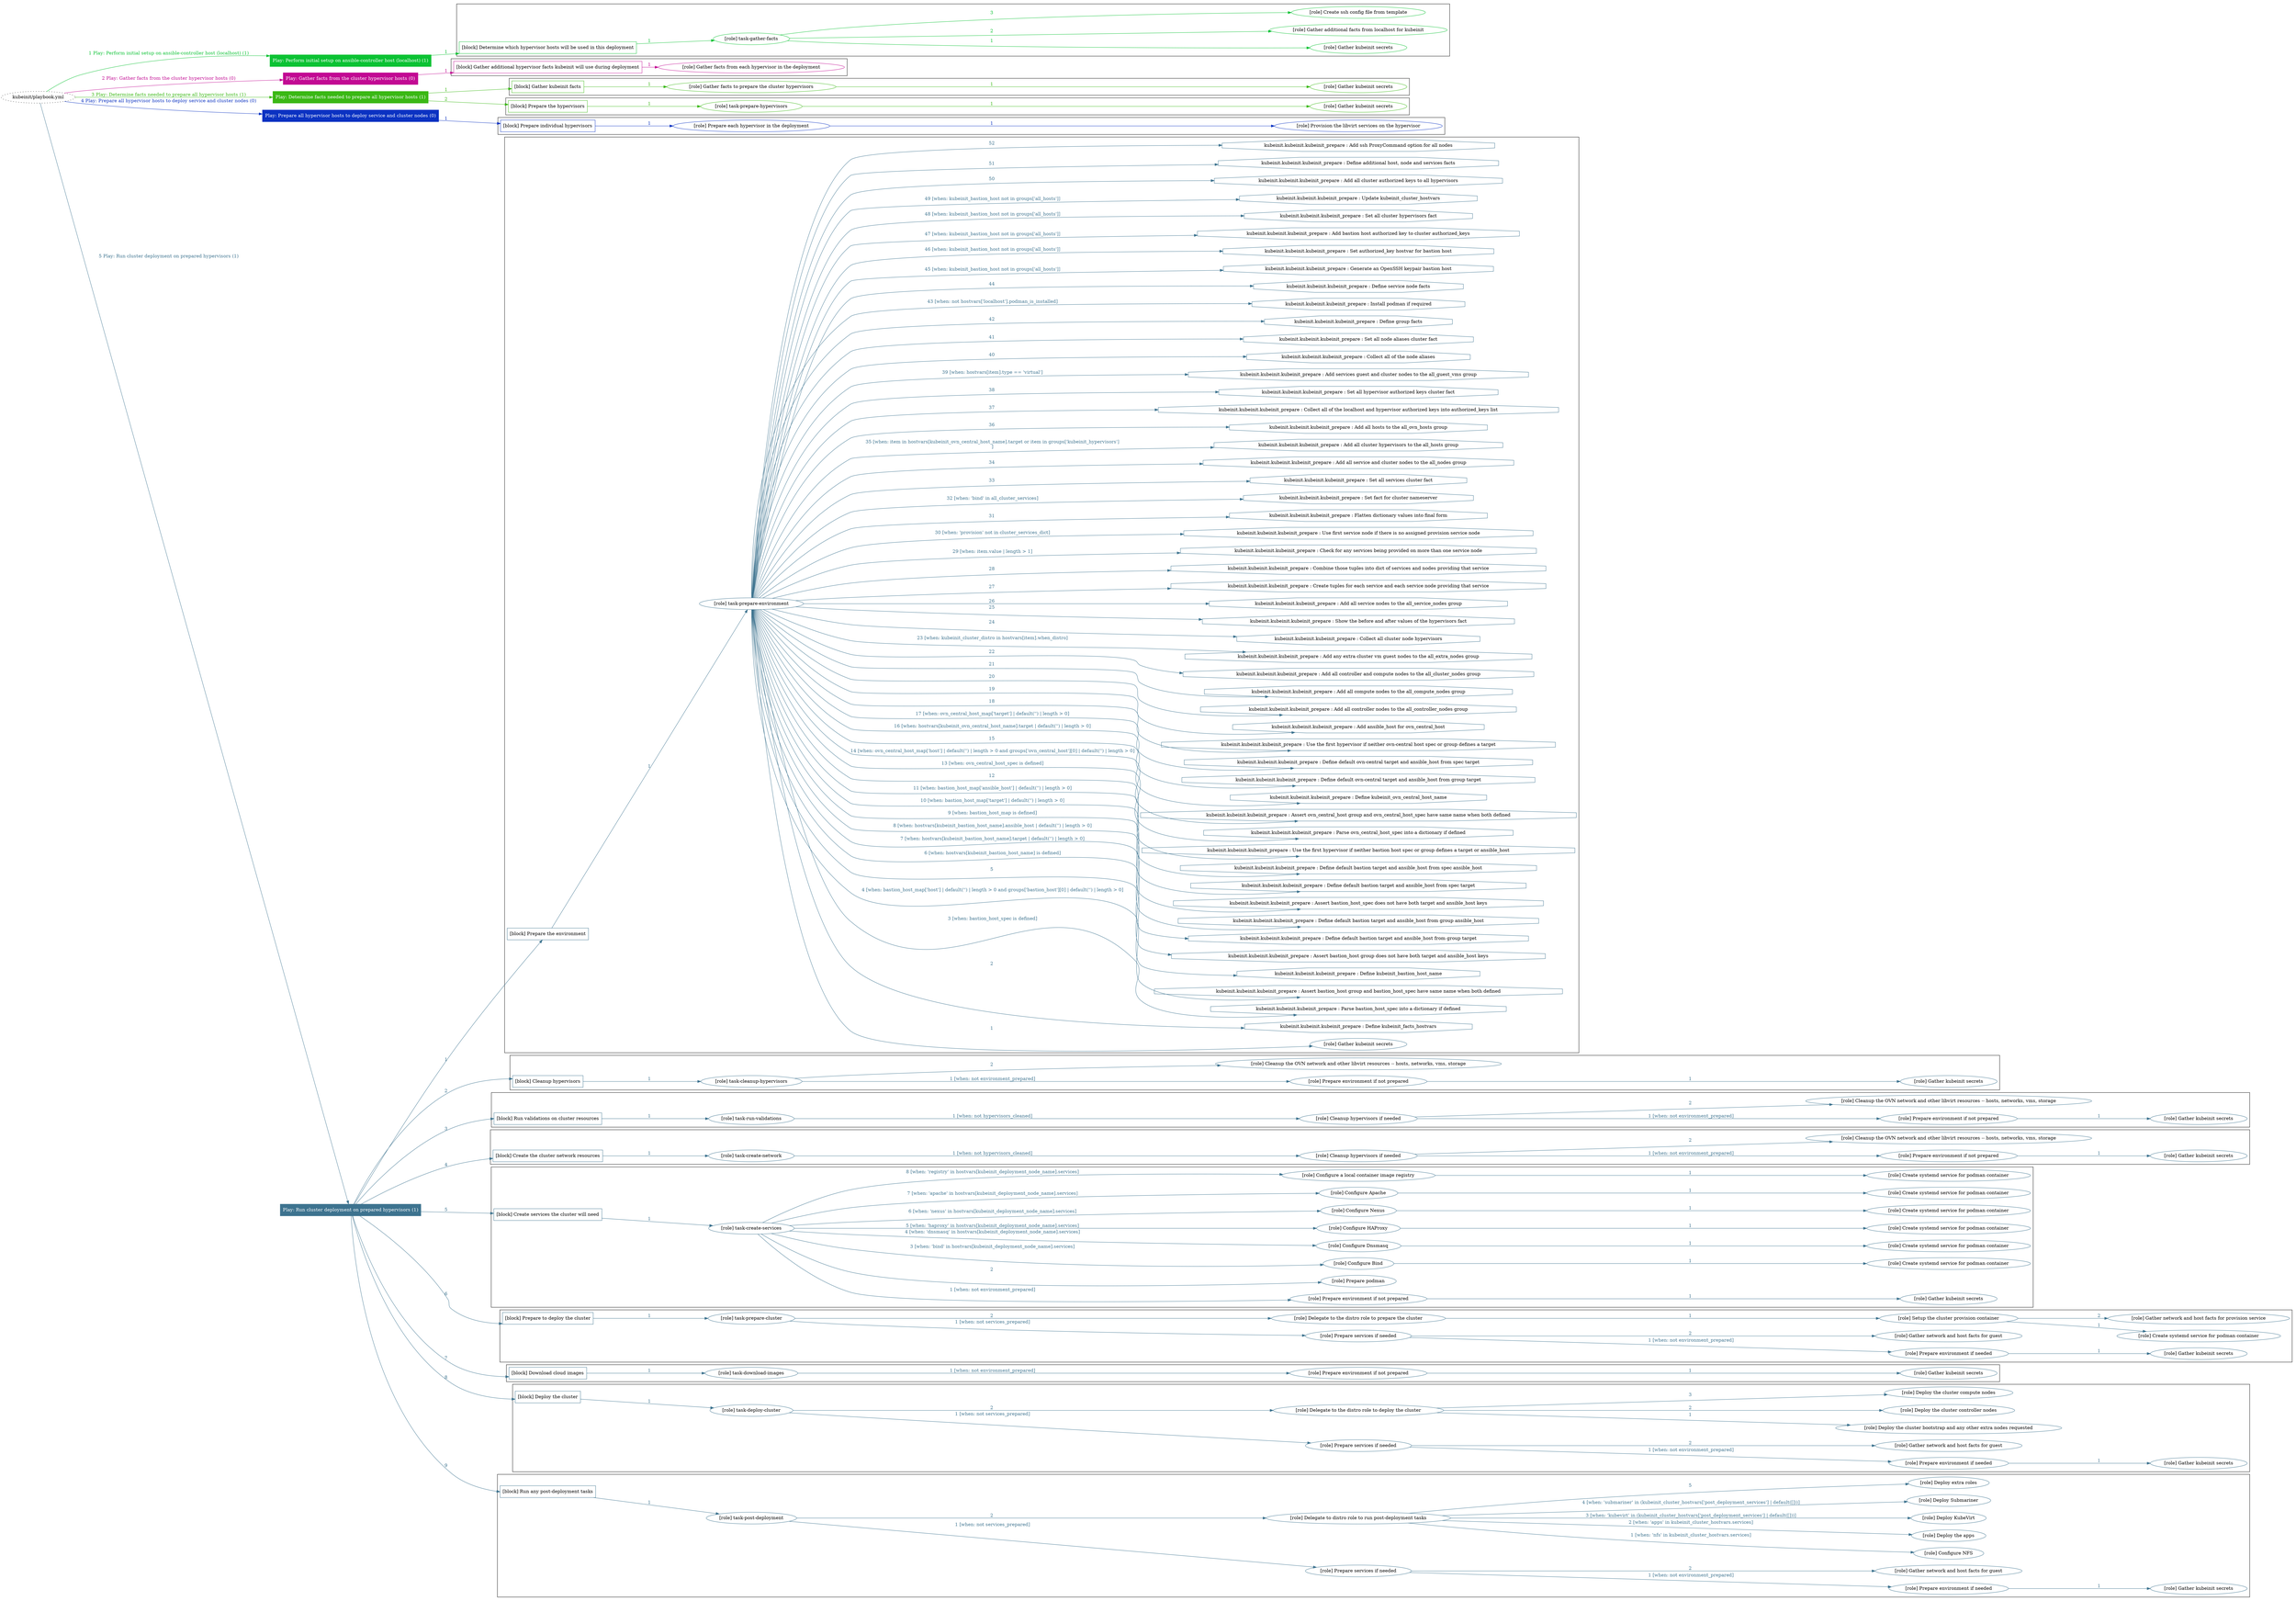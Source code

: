 digraph {
	graph [concentrate=true ordering=in rankdir=LR ratio=fill]
	edge [esep=5 sep=10]
	"kubeinit/playbook.yml" [URL="/home/runner/work/kubeinit/kubeinit/kubeinit/playbook.yml" id=playbook_bd96c9be style=dotted]
	"kubeinit/playbook.yml" -> play_a7740d1e [label="1 Play: Perform initial setup on ansible-controller host (localhost) (1)" color="#0ac233" fontcolor="#0ac233" id=edge_play_a7740d1e labeltooltip="1 Play: Perform initial setup on ansible-controller host (localhost) (1)" tooltip="1 Play: Perform initial setup on ansible-controller host (localhost) (1)"]
	subgraph "Play: Perform initial setup on ansible-controller host (localhost) (1)" {
		play_a7740d1e [label="Play: Perform initial setup on ansible-controller host (localhost) (1)" URL="/home/runner/work/kubeinit/kubeinit/kubeinit/playbook.yml" color="#0ac233" fontcolor="#ffffff" id=play_a7740d1e shape=box style=filled tooltip=localhost]
		play_a7740d1e -> block_e0a2d195 [label=1 color="#0ac233" fontcolor="#0ac233" id=edge_block_e0a2d195 labeltooltip=1 tooltip=1]
		subgraph cluster_block_e0a2d195 {
			block_e0a2d195 [label="[block] Determine which hypervisor hosts will be used in this deployment" URL="/home/runner/work/kubeinit/kubeinit/kubeinit/playbook.yml" color="#0ac233" id=block_e0a2d195 labeltooltip="Determine which hypervisor hosts will be used in this deployment" shape=box tooltip="Determine which hypervisor hosts will be used in this deployment"]
			block_e0a2d195 -> role_1c4693b2 [label="1 " color="#0ac233" fontcolor="#0ac233" id=edge_role_1c4693b2 labeltooltip="1 " tooltip="1 "]
			subgraph "task-gather-facts" {
				role_1c4693b2 [label="[role] task-gather-facts" URL="/home/runner/work/kubeinit/kubeinit/kubeinit/playbook.yml" color="#0ac233" id=role_1c4693b2 tooltip="task-gather-facts"]
				role_1c4693b2 -> role_074d7cab [label="1 " color="#0ac233" fontcolor="#0ac233" id=edge_role_074d7cab labeltooltip="1 " tooltip="1 "]
				subgraph "Gather kubeinit secrets" {
					role_074d7cab [label="[role] Gather kubeinit secrets" URL="/home/runner/.ansible/collections/ansible_collections/kubeinit/kubeinit/roles/kubeinit_prepare/tasks/build_hypervisors_group.yml" color="#0ac233" id=role_074d7cab tooltip="Gather kubeinit secrets"]
				}
				role_1c4693b2 -> role_bfef94d8 [label="2 " color="#0ac233" fontcolor="#0ac233" id=edge_role_bfef94d8 labeltooltip="2 " tooltip="2 "]
				subgraph "Gather additional facts from localhost for kubeinit" {
					role_bfef94d8 [label="[role] Gather additional facts from localhost for kubeinit" URL="/home/runner/.ansible/collections/ansible_collections/kubeinit/kubeinit/roles/kubeinit_prepare/tasks/build_hypervisors_group.yml" color="#0ac233" id=role_bfef94d8 tooltip="Gather additional facts from localhost for kubeinit"]
				}
				role_1c4693b2 -> role_480a197e [label="3 " color="#0ac233" fontcolor="#0ac233" id=edge_role_480a197e labeltooltip="3 " tooltip="3 "]
				subgraph "Create ssh config file from template" {
					role_480a197e [label="[role] Create ssh config file from template" URL="/home/runner/.ansible/collections/ansible_collections/kubeinit/kubeinit/roles/kubeinit_prepare/tasks/build_hypervisors_group.yml" color="#0ac233" id=role_480a197e tooltip="Create ssh config file from template"]
				}
			}
		}
	}
	"kubeinit/playbook.yml" -> play_0b5c9c80 [label="2 Play: Gather facts from the cluster hypervisor hosts (0)" color="#c20a93" fontcolor="#c20a93" id=edge_play_0b5c9c80 labeltooltip="2 Play: Gather facts from the cluster hypervisor hosts (0)" tooltip="2 Play: Gather facts from the cluster hypervisor hosts (0)"]
	subgraph "Play: Gather facts from the cluster hypervisor hosts (0)" {
		play_0b5c9c80 [label="Play: Gather facts from the cluster hypervisor hosts (0)" URL="/home/runner/work/kubeinit/kubeinit/kubeinit/playbook.yml" color="#c20a93" fontcolor="#ffffff" id=play_0b5c9c80 shape=box style=filled tooltip="Play: Gather facts from the cluster hypervisor hosts (0)"]
		play_0b5c9c80 -> block_f98eede7 [label=1 color="#c20a93" fontcolor="#c20a93" id=edge_block_f98eede7 labeltooltip=1 tooltip=1]
		subgraph cluster_block_f98eede7 {
			block_f98eede7 [label="[block] Gather additional hypervisor facts kubeinit will use during deployment" URL="/home/runner/work/kubeinit/kubeinit/kubeinit/playbook.yml" color="#c20a93" id=block_f98eede7 labeltooltip="Gather additional hypervisor facts kubeinit will use during deployment" shape=box tooltip="Gather additional hypervisor facts kubeinit will use during deployment"]
			block_f98eede7 -> role_dc406a15 [label="1 " color="#c20a93" fontcolor="#c20a93" id=edge_role_dc406a15 labeltooltip="1 " tooltip="1 "]
			subgraph "Gather facts from each hypervisor in the deployment" {
				role_dc406a15 [label="[role] Gather facts from each hypervisor in the deployment" URL="/home/runner/work/kubeinit/kubeinit/kubeinit/playbook.yml" color="#c20a93" id=role_dc406a15 tooltip="Gather facts from each hypervisor in the deployment"]
			}
		}
	}
	"kubeinit/playbook.yml" -> play_370b41ca [label="3 Play: Determine facts needed to prepare all hypervisor hosts (1)" color="#3ab814" fontcolor="#3ab814" id=edge_play_370b41ca labeltooltip="3 Play: Determine facts needed to prepare all hypervisor hosts (1)" tooltip="3 Play: Determine facts needed to prepare all hypervisor hosts (1)"]
	subgraph "Play: Determine facts needed to prepare all hypervisor hosts (1)" {
		play_370b41ca [label="Play: Determine facts needed to prepare all hypervisor hosts (1)" URL="/home/runner/work/kubeinit/kubeinit/kubeinit/playbook.yml" color="#3ab814" fontcolor="#ffffff" id=play_370b41ca shape=box style=filled tooltip=localhost]
		play_370b41ca -> block_10a18411 [label=1 color="#3ab814" fontcolor="#3ab814" id=edge_block_10a18411 labeltooltip=1 tooltip=1]
		subgraph cluster_block_10a18411 {
			block_10a18411 [label="[block] Gather kubeinit facts" URL="/home/runner/work/kubeinit/kubeinit/kubeinit/playbook.yml" color="#3ab814" id=block_10a18411 labeltooltip="Gather kubeinit facts" shape=box tooltip="Gather kubeinit facts"]
			block_10a18411 -> role_b243e361 [label="1 " color="#3ab814" fontcolor="#3ab814" id=edge_role_b243e361 labeltooltip="1 " tooltip="1 "]
			subgraph "Gather facts to prepare the cluster hypervisors" {
				role_b243e361 [label="[role] Gather facts to prepare the cluster hypervisors" URL="/home/runner/work/kubeinit/kubeinit/kubeinit/playbook.yml" color="#3ab814" id=role_b243e361 tooltip="Gather facts to prepare the cluster hypervisors"]
				role_b243e361 -> role_c2162930 [label="1 " color="#3ab814" fontcolor="#3ab814" id=edge_role_c2162930 labeltooltip="1 " tooltip="1 "]
				subgraph "Gather kubeinit secrets" {
					role_c2162930 [label="[role] Gather kubeinit secrets" URL="/home/runner/.ansible/collections/ansible_collections/kubeinit/kubeinit/roles/kubeinit_prepare/tasks/gather_kubeinit_facts.yml" color="#3ab814" id=role_c2162930 tooltip="Gather kubeinit secrets"]
				}
			}
		}
		play_370b41ca -> block_26b0c080 [label=2 color="#3ab814" fontcolor="#3ab814" id=edge_block_26b0c080 labeltooltip=2 tooltip=2]
		subgraph cluster_block_26b0c080 {
			block_26b0c080 [label="[block] Prepare the hypervisors" URL="/home/runner/work/kubeinit/kubeinit/kubeinit/playbook.yml" color="#3ab814" id=block_26b0c080 labeltooltip="Prepare the hypervisors" shape=box tooltip="Prepare the hypervisors"]
			block_26b0c080 -> role_a83bb478 [label="1 " color="#3ab814" fontcolor="#3ab814" id=edge_role_a83bb478 labeltooltip="1 " tooltip="1 "]
			subgraph "task-prepare-hypervisors" {
				role_a83bb478 [label="[role] task-prepare-hypervisors" URL="/home/runner/work/kubeinit/kubeinit/kubeinit/playbook.yml" color="#3ab814" id=role_a83bb478 tooltip="task-prepare-hypervisors"]
				role_a83bb478 -> role_b8813132 [label="1 " color="#3ab814" fontcolor="#3ab814" id=edge_role_b8813132 labeltooltip="1 " tooltip="1 "]
				subgraph "Gather kubeinit secrets" {
					role_b8813132 [label="[role] Gather kubeinit secrets" URL="/home/runner/.ansible/collections/ansible_collections/kubeinit/kubeinit/roles/kubeinit_prepare/tasks/gather_kubeinit_facts.yml" color="#3ab814" id=role_b8813132 tooltip="Gather kubeinit secrets"]
				}
			}
		}
	}
	"kubeinit/playbook.yml" -> play_05d9a4c6 [label="4 Play: Prepare all hypervisor hosts to deploy service and cluster nodes (0)" color="#0a32c2" fontcolor="#0a32c2" id=edge_play_05d9a4c6 labeltooltip="4 Play: Prepare all hypervisor hosts to deploy service and cluster nodes (0)" tooltip="4 Play: Prepare all hypervisor hosts to deploy service and cluster nodes (0)"]
	subgraph "Play: Prepare all hypervisor hosts to deploy service and cluster nodes (0)" {
		play_05d9a4c6 [label="Play: Prepare all hypervisor hosts to deploy service and cluster nodes (0)" URL="/home/runner/work/kubeinit/kubeinit/kubeinit/playbook.yml" color="#0a32c2" fontcolor="#ffffff" id=play_05d9a4c6 shape=box style=filled tooltip="Play: Prepare all hypervisor hosts to deploy service and cluster nodes (0)"]
		play_05d9a4c6 -> block_9ca2af29 [label=1 color="#0a32c2" fontcolor="#0a32c2" id=edge_block_9ca2af29 labeltooltip=1 tooltip=1]
		subgraph cluster_block_9ca2af29 {
			block_9ca2af29 [label="[block] Prepare individual hypervisors" URL="/home/runner/work/kubeinit/kubeinit/kubeinit/playbook.yml" color="#0a32c2" id=block_9ca2af29 labeltooltip="Prepare individual hypervisors" shape=box tooltip="Prepare individual hypervisors"]
			block_9ca2af29 -> role_8efc9369 [label="1 " color="#0a32c2" fontcolor="#0a32c2" id=edge_role_8efc9369 labeltooltip="1 " tooltip="1 "]
			subgraph "Prepare each hypervisor in the deployment" {
				role_8efc9369 [label="[role] Prepare each hypervisor in the deployment" URL="/home/runner/work/kubeinit/kubeinit/kubeinit/playbook.yml" color="#0a32c2" id=role_8efc9369 tooltip="Prepare each hypervisor in the deployment"]
				role_8efc9369 -> role_3aa1a2ed [label="1 " color="#0a32c2" fontcolor="#0a32c2" id=edge_role_3aa1a2ed labeltooltip="1 " tooltip="1 "]
				subgraph "Provision the libvirt services on the hypervisor" {
					role_3aa1a2ed [label="[role] Provision the libvirt services on the hypervisor" URL="/home/runner/.ansible/collections/ansible_collections/kubeinit/kubeinit/roles/kubeinit_prepare/tasks/prepare_hypervisor.yml" color="#0a32c2" id=role_3aa1a2ed tooltip="Provision the libvirt services on the hypervisor"]
				}
			}
		}
	}
	"kubeinit/playbook.yml" -> play_f3c23874 [label="5 Play: Run cluster deployment on prepared hypervisors (1)" color="#3d738f" fontcolor="#3d738f" id=edge_play_f3c23874 labeltooltip="5 Play: Run cluster deployment on prepared hypervisors (1)" tooltip="5 Play: Run cluster deployment on prepared hypervisors (1)"]
	subgraph "Play: Run cluster deployment on prepared hypervisors (1)" {
		play_f3c23874 [label="Play: Run cluster deployment on prepared hypervisors (1)" URL="/home/runner/work/kubeinit/kubeinit/kubeinit/playbook.yml" color="#3d738f" fontcolor="#ffffff" id=play_f3c23874 shape=box style=filled tooltip=localhost]
		play_f3c23874 -> block_1388ca09 [label=1 color="#3d738f" fontcolor="#3d738f" id=edge_block_1388ca09 labeltooltip=1 tooltip=1]
		subgraph cluster_block_1388ca09 {
			block_1388ca09 [label="[block] Prepare the environment" URL="/home/runner/work/kubeinit/kubeinit/kubeinit/playbook.yml" color="#3d738f" id=block_1388ca09 labeltooltip="Prepare the environment" shape=box tooltip="Prepare the environment"]
			block_1388ca09 -> role_bd5b1b55 [label="1 " color="#3d738f" fontcolor="#3d738f" id=edge_role_bd5b1b55 labeltooltip="1 " tooltip="1 "]
			subgraph "task-prepare-environment" {
				role_bd5b1b55 [label="[role] task-prepare-environment" URL="/home/runner/work/kubeinit/kubeinit/kubeinit/playbook.yml" color="#3d738f" id=role_bd5b1b55 tooltip="task-prepare-environment"]
				role_bd5b1b55 -> role_3e2dcd37 [label="1 " color="#3d738f" fontcolor="#3d738f" id=edge_role_3e2dcd37 labeltooltip="1 " tooltip="1 "]
				subgraph "Gather kubeinit secrets" {
					role_3e2dcd37 [label="[role] Gather kubeinit secrets" URL="/home/runner/.ansible/collections/ansible_collections/kubeinit/kubeinit/roles/kubeinit_prepare/tasks/gather_kubeinit_facts.yml" color="#3d738f" id=role_3e2dcd37 tooltip="Gather kubeinit secrets"]
				}
				task_f2f06f11 [label="kubeinit.kubeinit.kubeinit_prepare : Define kubeinit_facts_hostvars" URL="/home/runner/.ansible/collections/ansible_collections/kubeinit/kubeinit/roles/kubeinit_prepare/tasks/main.yml" color="#3d738f" id=task_f2f06f11 shape=octagon tooltip="kubeinit.kubeinit.kubeinit_prepare : Define kubeinit_facts_hostvars"]
				role_bd5b1b55 -> task_f2f06f11 [label="2 " color="#3d738f" fontcolor="#3d738f" id=edge_task_f2f06f11 labeltooltip="2 " tooltip="2 "]
				task_60440659 [label="kubeinit.kubeinit.kubeinit_prepare : Parse bastion_host_spec into a dictionary if defined" URL="/home/runner/.ansible/collections/ansible_collections/kubeinit/kubeinit/roles/kubeinit_prepare/tasks/main.yml" color="#3d738f" id=task_60440659 shape=octagon tooltip="kubeinit.kubeinit.kubeinit_prepare : Parse bastion_host_spec into a dictionary if defined"]
				role_bd5b1b55 -> task_60440659 [label="3 [when: bastion_host_spec is defined]" color="#3d738f" fontcolor="#3d738f" id=edge_task_60440659 labeltooltip="3 [when: bastion_host_spec is defined]" tooltip="3 [when: bastion_host_spec is defined]"]
				task_4f8f9e61 [label="kubeinit.kubeinit.kubeinit_prepare : Assert bastion_host group and bastion_host_spec have same name when both defined" URL="/home/runner/.ansible/collections/ansible_collections/kubeinit/kubeinit/roles/kubeinit_prepare/tasks/main.yml" color="#3d738f" id=task_4f8f9e61 shape=octagon tooltip="kubeinit.kubeinit.kubeinit_prepare : Assert bastion_host group and bastion_host_spec have same name when both defined"]
				role_bd5b1b55 -> task_4f8f9e61 [label="4 [when: bastion_host_map['host'] | default('') | length > 0 and groups['bastion_host'][0] | default('') | length > 0]" color="#3d738f" fontcolor="#3d738f" id=edge_task_4f8f9e61 labeltooltip="4 [when: bastion_host_map['host'] | default('') | length > 0 and groups['bastion_host'][0] | default('') | length > 0]" tooltip="4 [when: bastion_host_map['host'] | default('') | length > 0 and groups['bastion_host'][0] | default('') | length > 0]"]
				task_48b1a4d1 [label="kubeinit.kubeinit.kubeinit_prepare : Define kubeinit_bastion_host_name" URL="/home/runner/.ansible/collections/ansible_collections/kubeinit/kubeinit/roles/kubeinit_prepare/tasks/main.yml" color="#3d738f" id=task_48b1a4d1 shape=octagon tooltip="kubeinit.kubeinit.kubeinit_prepare : Define kubeinit_bastion_host_name"]
				role_bd5b1b55 -> task_48b1a4d1 [label="5 " color="#3d738f" fontcolor="#3d738f" id=edge_task_48b1a4d1 labeltooltip="5 " tooltip="5 "]
				task_efdd28f5 [label="kubeinit.kubeinit.kubeinit_prepare : Assert bastion_host group does not have both target and ansible_host keys" URL="/home/runner/.ansible/collections/ansible_collections/kubeinit/kubeinit/roles/kubeinit_prepare/tasks/main.yml" color="#3d738f" id=task_efdd28f5 shape=octagon tooltip="kubeinit.kubeinit.kubeinit_prepare : Assert bastion_host group does not have both target and ansible_host keys"]
				role_bd5b1b55 -> task_efdd28f5 [label="6 [when: hostvars[kubeinit_bastion_host_name] is defined]" color="#3d738f" fontcolor="#3d738f" id=edge_task_efdd28f5 labeltooltip="6 [when: hostvars[kubeinit_bastion_host_name] is defined]" tooltip="6 [when: hostvars[kubeinit_bastion_host_name] is defined]"]
				task_46bfbd6f [label="kubeinit.kubeinit.kubeinit_prepare : Define default bastion target and ansible_host from group target" URL="/home/runner/.ansible/collections/ansible_collections/kubeinit/kubeinit/roles/kubeinit_prepare/tasks/main.yml" color="#3d738f" id=task_46bfbd6f shape=octagon tooltip="kubeinit.kubeinit.kubeinit_prepare : Define default bastion target and ansible_host from group target"]
				role_bd5b1b55 -> task_46bfbd6f [label="7 [when: hostvars[kubeinit_bastion_host_name].target | default('') | length > 0]" color="#3d738f" fontcolor="#3d738f" id=edge_task_46bfbd6f labeltooltip="7 [when: hostvars[kubeinit_bastion_host_name].target | default('') | length > 0]" tooltip="7 [when: hostvars[kubeinit_bastion_host_name].target | default('') | length > 0]"]
				task_f6b026ed [label="kubeinit.kubeinit.kubeinit_prepare : Define default bastion target and ansible_host from group ansible_host" URL="/home/runner/.ansible/collections/ansible_collections/kubeinit/kubeinit/roles/kubeinit_prepare/tasks/main.yml" color="#3d738f" id=task_f6b026ed shape=octagon tooltip="kubeinit.kubeinit.kubeinit_prepare : Define default bastion target and ansible_host from group ansible_host"]
				role_bd5b1b55 -> task_f6b026ed [label="8 [when: hostvars[kubeinit_bastion_host_name].ansible_host | default('') | length > 0]" color="#3d738f" fontcolor="#3d738f" id=edge_task_f6b026ed labeltooltip="8 [when: hostvars[kubeinit_bastion_host_name].ansible_host | default('') | length > 0]" tooltip="8 [when: hostvars[kubeinit_bastion_host_name].ansible_host | default('') | length > 0]"]
				task_456df968 [label="kubeinit.kubeinit.kubeinit_prepare : Assert bastion_host_spec does not have both target and ansible_host keys" URL="/home/runner/.ansible/collections/ansible_collections/kubeinit/kubeinit/roles/kubeinit_prepare/tasks/main.yml" color="#3d738f" id=task_456df968 shape=octagon tooltip="kubeinit.kubeinit.kubeinit_prepare : Assert bastion_host_spec does not have both target and ansible_host keys"]
				role_bd5b1b55 -> task_456df968 [label="9 [when: bastion_host_map is defined]" color="#3d738f" fontcolor="#3d738f" id=edge_task_456df968 labeltooltip="9 [when: bastion_host_map is defined]" tooltip="9 [when: bastion_host_map is defined]"]
				task_38f6f885 [label="kubeinit.kubeinit.kubeinit_prepare : Define default bastion target and ansible_host from spec target" URL="/home/runner/.ansible/collections/ansible_collections/kubeinit/kubeinit/roles/kubeinit_prepare/tasks/main.yml" color="#3d738f" id=task_38f6f885 shape=octagon tooltip="kubeinit.kubeinit.kubeinit_prepare : Define default bastion target and ansible_host from spec target"]
				role_bd5b1b55 -> task_38f6f885 [label="10 [when: bastion_host_map['target'] | default('') | length > 0]" color="#3d738f" fontcolor="#3d738f" id=edge_task_38f6f885 labeltooltip="10 [when: bastion_host_map['target'] | default('') | length > 0]" tooltip="10 [when: bastion_host_map['target'] | default('') | length > 0]"]
				task_a50acfbd [label="kubeinit.kubeinit.kubeinit_prepare : Define default bastion target and ansible_host from spec ansible_host" URL="/home/runner/.ansible/collections/ansible_collections/kubeinit/kubeinit/roles/kubeinit_prepare/tasks/main.yml" color="#3d738f" id=task_a50acfbd shape=octagon tooltip="kubeinit.kubeinit.kubeinit_prepare : Define default bastion target and ansible_host from spec ansible_host"]
				role_bd5b1b55 -> task_a50acfbd [label="11 [when: bastion_host_map['ansible_host'] | default('') | length > 0]" color="#3d738f" fontcolor="#3d738f" id=edge_task_a50acfbd labeltooltip="11 [when: bastion_host_map['ansible_host'] | default('') | length > 0]" tooltip="11 [when: bastion_host_map['ansible_host'] | default('') | length > 0]"]
				task_9ad1c1cd [label="kubeinit.kubeinit.kubeinit_prepare : Use the first hypervisor if neither bastion host spec or group defines a target or ansible_host" URL="/home/runner/.ansible/collections/ansible_collections/kubeinit/kubeinit/roles/kubeinit_prepare/tasks/main.yml" color="#3d738f" id=task_9ad1c1cd shape=octagon tooltip="kubeinit.kubeinit.kubeinit_prepare : Use the first hypervisor if neither bastion host spec or group defines a target or ansible_host"]
				role_bd5b1b55 -> task_9ad1c1cd [label="12 " color="#3d738f" fontcolor="#3d738f" id=edge_task_9ad1c1cd labeltooltip="12 " tooltip="12 "]
				task_245e2518 [label="kubeinit.kubeinit.kubeinit_prepare : Parse ovn_central_host_spec into a dictionary if defined" URL="/home/runner/.ansible/collections/ansible_collections/kubeinit/kubeinit/roles/kubeinit_prepare/tasks/main.yml" color="#3d738f" id=task_245e2518 shape=octagon tooltip="kubeinit.kubeinit.kubeinit_prepare : Parse ovn_central_host_spec into a dictionary if defined"]
				role_bd5b1b55 -> task_245e2518 [label="13 [when: ovn_central_host_spec is defined]" color="#3d738f" fontcolor="#3d738f" id=edge_task_245e2518 labeltooltip="13 [when: ovn_central_host_spec is defined]" tooltip="13 [when: ovn_central_host_spec is defined]"]
				task_642aa30e [label="kubeinit.kubeinit.kubeinit_prepare : Assert ovn_central_host group and ovn_central_host_spec have same name when both defined" URL="/home/runner/.ansible/collections/ansible_collections/kubeinit/kubeinit/roles/kubeinit_prepare/tasks/main.yml" color="#3d738f" id=task_642aa30e shape=octagon tooltip="kubeinit.kubeinit.kubeinit_prepare : Assert ovn_central_host group and ovn_central_host_spec have same name when both defined"]
				role_bd5b1b55 -> task_642aa30e [label="14 [when: ovn_central_host_map['host'] | default('') | length > 0 and groups['ovn_central_host'][0] | default('') | length > 0]" color="#3d738f" fontcolor="#3d738f" id=edge_task_642aa30e labeltooltip="14 [when: ovn_central_host_map['host'] | default('') | length > 0 and groups['ovn_central_host'][0] | default('') | length > 0]" tooltip="14 [when: ovn_central_host_map['host'] | default('') | length > 0 and groups['ovn_central_host'][0] | default('') | length > 0]"]
				task_a8ab0f20 [label="kubeinit.kubeinit.kubeinit_prepare : Define kubeinit_ovn_central_host_name" URL="/home/runner/.ansible/collections/ansible_collections/kubeinit/kubeinit/roles/kubeinit_prepare/tasks/main.yml" color="#3d738f" id=task_a8ab0f20 shape=octagon tooltip="kubeinit.kubeinit.kubeinit_prepare : Define kubeinit_ovn_central_host_name"]
				role_bd5b1b55 -> task_a8ab0f20 [label="15 " color="#3d738f" fontcolor="#3d738f" id=edge_task_a8ab0f20 labeltooltip="15 " tooltip="15 "]
				task_b0bc6af0 [label="kubeinit.kubeinit.kubeinit_prepare : Define default ovn-central target and ansible_host from group target" URL="/home/runner/.ansible/collections/ansible_collections/kubeinit/kubeinit/roles/kubeinit_prepare/tasks/main.yml" color="#3d738f" id=task_b0bc6af0 shape=octagon tooltip="kubeinit.kubeinit.kubeinit_prepare : Define default ovn-central target and ansible_host from group target"]
				role_bd5b1b55 -> task_b0bc6af0 [label="16 [when: hostvars[kubeinit_ovn_central_host_name].target | default('') | length > 0]" color="#3d738f" fontcolor="#3d738f" id=edge_task_b0bc6af0 labeltooltip="16 [when: hostvars[kubeinit_ovn_central_host_name].target | default('') | length > 0]" tooltip="16 [when: hostvars[kubeinit_ovn_central_host_name].target | default('') | length > 0]"]
				task_2b9eba92 [label="kubeinit.kubeinit.kubeinit_prepare : Define default ovn-central target and ansible_host from spec target" URL="/home/runner/.ansible/collections/ansible_collections/kubeinit/kubeinit/roles/kubeinit_prepare/tasks/main.yml" color="#3d738f" id=task_2b9eba92 shape=octagon tooltip="kubeinit.kubeinit.kubeinit_prepare : Define default ovn-central target and ansible_host from spec target"]
				role_bd5b1b55 -> task_2b9eba92 [label="17 [when: ovn_central_host_map['target'] | default('') | length > 0]" color="#3d738f" fontcolor="#3d738f" id=edge_task_2b9eba92 labeltooltip="17 [when: ovn_central_host_map['target'] | default('') | length > 0]" tooltip="17 [when: ovn_central_host_map['target'] | default('') | length > 0]"]
				task_6dc7b9e5 [label="kubeinit.kubeinit.kubeinit_prepare : Use the first hypervisor if neither ovn-central host spec or group defines a target" URL="/home/runner/.ansible/collections/ansible_collections/kubeinit/kubeinit/roles/kubeinit_prepare/tasks/main.yml" color="#3d738f" id=task_6dc7b9e5 shape=octagon tooltip="kubeinit.kubeinit.kubeinit_prepare : Use the first hypervisor if neither ovn-central host spec or group defines a target"]
				role_bd5b1b55 -> task_6dc7b9e5 [label="18 " color="#3d738f" fontcolor="#3d738f" id=edge_task_6dc7b9e5 labeltooltip="18 " tooltip="18 "]
				task_9cced99b [label="kubeinit.kubeinit.kubeinit_prepare : Add ansible_host for ovn_central_host" URL="/home/runner/.ansible/collections/ansible_collections/kubeinit/kubeinit/roles/kubeinit_prepare/tasks/main.yml" color="#3d738f" id=task_9cced99b shape=octagon tooltip="kubeinit.kubeinit.kubeinit_prepare : Add ansible_host for ovn_central_host"]
				role_bd5b1b55 -> task_9cced99b [label="19 " color="#3d738f" fontcolor="#3d738f" id=edge_task_9cced99b labeltooltip="19 " tooltip="19 "]
				task_64f43877 [label="kubeinit.kubeinit.kubeinit_prepare : Add all controller nodes to the all_controller_nodes group" URL="/home/runner/.ansible/collections/ansible_collections/kubeinit/kubeinit/roles/kubeinit_prepare/tasks/prepare_groups.yml" color="#3d738f" id=task_64f43877 shape=octagon tooltip="kubeinit.kubeinit.kubeinit_prepare : Add all controller nodes to the all_controller_nodes group"]
				role_bd5b1b55 -> task_64f43877 [label="20 " color="#3d738f" fontcolor="#3d738f" id=edge_task_64f43877 labeltooltip="20 " tooltip="20 "]
				task_c48dca9e [label="kubeinit.kubeinit.kubeinit_prepare : Add all compute nodes to the all_compute_nodes group" URL="/home/runner/.ansible/collections/ansible_collections/kubeinit/kubeinit/roles/kubeinit_prepare/tasks/prepare_groups.yml" color="#3d738f" id=task_c48dca9e shape=octagon tooltip="kubeinit.kubeinit.kubeinit_prepare : Add all compute nodes to the all_compute_nodes group"]
				role_bd5b1b55 -> task_c48dca9e [label="21 " color="#3d738f" fontcolor="#3d738f" id=edge_task_c48dca9e labeltooltip="21 " tooltip="21 "]
				task_e2020e47 [label="kubeinit.kubeinit.kubeinit_prepare : Add all controller and compute nodes to the all_cluster_nodes group" URL="/home/runner/.ansible/collections/ansible_collections/kubeinit/kubeinit/roles/kubeinit_prepare/tasks/prepare_groups.yml" color="#3d738f" id=task_e2020e47 shape=octagon tooltip="kubeinit.kubeinit.kubeinit_prepare : Add all controller and compute nodes to the all_cluster_nodes group"]
				role_bd5b1b55 -> task_e2020e47 [label="22 " color="#3d738f" fontcolor="#3d738f" id=edge_task_e2020e47 labeltooltip="22 " tooltip="22 "]
				task_957ae532 [label="kubeinit.kubeinit.kubeinit_prepare : Add any extra cluster vm guest nodes to the all_extra_nodes group" URL="/home/runner/.ansible/collections/ansible_collections/kubeinit/kubeinit/roles/kubeinit_prepare/tasks/prepare_groups.yml" color="#3d738f" id=task_957ae532 shape=octagon tooltip="kubeinit.kubeinit.kubeinit_prepare : Add any extra cluster vm guest nodes to the all_extra_nodes group"]
				role_bd5b1b55 -> task_957ae532 [label="23 [when: kubeinit_cluster_distro in hostvars[item].when_distro]" color="#3d738f" fontcolor="#3d738f" id=edge_task_957ae532 labeltooltip="23 [when: kubeinit_cluster_distro in hostvars[item].when_distro]" tooltip="23 [when: kubeinit_cluster_distro in hostvars[item].when_distro]"]
				task_0c536ea5 [label="kubeinit.kubeinit.kubeinit_prepare : Collect all cluster node hypervisors" URL="/home/runner/.ansible/collections/ansible_collections/kubeinit/kubeinit/roles/kubeinit_prepare/tasks/prepare_groups.yml" color="#3d738f" id=task_0c536ea5 shape=octagon tooltip="kubeinit.kubeinit.kubeinit_prepare : Collect all cluster node hypervisors"]
				role_bd5b1b55 -> task_0c536ea5 [label="24 " color="#3d738f" fontcolor="#3d738f" id=edge_task_0c536ea5 labeltooltip="24 " tooltip="24 "]
				task_1b970772 [label="kubeinit.kubeinit.kubeinit_prepare : Show the before and after values of the hypervisors fact" URL="/home/runner/.ansible/collections/ansible_collections/kubeinit/kubeinit/roles/kubeinit_prepare/tasks/prepare_groups.yml" color="#3d738f" id=task_1b970772 shape=octagon tooltip="kubeinit.kubeinit.kubeinit_prepare : Show the before and after values of the hypervisors fact"]
				role_bd5b1b55 -> task_1b970772 [label="25 " color="#3d738f" fontcolor="#3d738f" id=edge_task_1b970772 labeltooltip="25 " tooltip="25 "]
				task_031cf6e6 [label="kubeinit.kubeinit.kubeinit_prepare : Add all service nodes to the all_service_nodes group" URL="/home/runner/.ansible/collections/ansible_collections/kubeinit/kubeinit/roles/kubeinit_prepare/tasks/prepare_groups.yml" color="#3d738f" id=task_031cf6e6 shape=octagon tooltip="kubeinit.kubeinit.kubeinit_prepare : Add all service nodes to the all_service_nodes group"]
				role_bd5b1b55 -> task_031cf6e6 [label="26 " color="#3d738f" fontcolor="#3d738f" id=edge_task_031cf6e6 labeltooltip="26 " tooltip="26 "]
				task_f692009f [label="kubeinit.kubeinit.kubeinit_prepare : Create tuples for each service and each service node providing that service" URL="/home/runner/.ansible/collections/ansible_collections/kubeinit/kubeinit/roles/kubeinit_prepare/tasks/prepare_groups.yml" color="#3d738f" id=task_f692009f shape=octagon tooltip="kubeinit.kubeinit.kubeinit_prepare : Create tuples for each service and each service node providing that service"]
				role_bd5b1b55 -> task_f692009f [label="27 " color="#3d738f" fontcolor="#3d738f" id=edge_task_f692009f labeltooltip="27 " tooltip="27 "]
				task_09c72deb [label="kubeinit.kubeinit.kubeinit_prepare : Combine those tuples into dict of services and nodes providing that service" URL="/home/runner/.ansible/collections/ansible_collections/kubeinit/kubeinit/roles/kubeinit_prepare/tasks/prepare_groups.yml" color="#3d738f" id=task_09c72deb shape=octagon tooltip="kubeinit.kubeinit.kubeinit_prepare : Combine those tuples into dict of services and nodes providing that service"]
				role_bd5b1b55 -> task_09c72deb [label="28 " color="#3d738f" fontcolor="#3d738f" id=edge_task_09c72deb labeltooltip="28 " tooltip="28 "]
				task_78875d6c [label="kubeinit.kubeinit.kubeinit_prepare : Check for any services being provided on more than one service node" URL="/home/runner/.ansible/collections/ansible_collections/kubeinit/kubeinit/roles/kubeinit_prepare/tasks/prepare_groups.yml" color="#3d738f" id=task_78875d6c shape=octagon tooltip="kubeinit.kubeinit.kubeinit_prepare : Check for any services being provided on more than one service node"]
				role_bd5b1b55 -> task_78875d6c [label="29 [when: item.value | length > 1]" color="#3d738f" fontcolor="#3d738f" id=edge_task_78875d6c labeltooltip="29 [when: item.value | length > 1]" tooltip="29 [when: item.value | length > 1]"]
				task_e6ae40a4 [label="kubeinit.kubeinit.kubeinit_prepare : Use first service node if there is no assigned provision service node" URL="/home/runner/.ansible/collections/ansible_collections/kubeinit/kubeinit/roles/kubeinit_prepare/tasks/prepare_groups.yml" color="#3d738f" id=task_e6ae40a4 shape=octagon tooltip="kubeinit.kubeinit.kubeinit_prepare : Use first service node if there is no assigned provision service node"]
				role_bd5b1b55 -> task_e6ae40a4 [label="30 [when: 'provision' not in cluster_services_dict]" color="#3d738f" fontcolor="#3d738f" id=edge_task_e6ae40a4 labeltooltip="30 [when: 'provision' not in cluster_services_dict]" tooltip="30 [when: 'provision' not in cluster_services_dict]"]
				task_fbc2ae01 [label="kubeinit.kubeinit.kubeinit_prepare : Flatten dictionary values into final form" URL="/home/runner/.ansible/collections/ansible_collections/kubeinit/kubeinit/roles/kubeinit_prepare/tasks/prepare_groups.yml" color="#3d738f" id=task_fbc2ae01 shape=octagon tooltip="kubeinit.kubeinit.kubeinit_prepare : Flatten dictionary values into final form"]
				role_bd5b1b55 -> task_fbc2ae01 [label="31 " color="#3d738f" fontcolor="#3d738f" id=edge_task_fbc2ae01 labeltooltip="31 " tooltip="31 "]
				task_08e1619f [label="kubeinit.kubeinit.kubeinit_prepare : Set fact for cluster nameserver" URL="/home/runner/.ansible/collections/ansible_collections/kubeinit/kubeinit/roles/kubeinit_prepare/tasks/prepare_groups.yml" color="#3d738f" id=task_08e1619f shape=octagon tooltip="kubeinit.kubeinit.kubeinit_prepare : Set fact for cluster nameserver"]
				role_bd5b1b55 -> task_08e1619f [label="32 [when: 'bind' in all_cluster_services]" color="#3d738f" fontcolor="#3d738f" id=edge_task_08e1619f labeltooltip="32 [when: 'bind' in all_cluster_services]" tooltip="32 [when: 'bind' in all_cluster_services]"]
				task_29434575 [label="kubeinit.kubeinit.kubeinit_prepare : Set all services cluster fact" URL="/home/runner/.ansible/collections/ansible_collections/kubeinit/kubeinit/roles/kubeinit_prepare/tasks/prepare_groups.yml" color="#3d738f" id=task_29434575 shape=octagon tooltip="kubeinit.kubeinit.kubeinit_prepare : Set all services cluster fact"]
				role_bd5b1b55 -> task_29434575 [label="33 " color="#3d738f" fontcolor="#3d738f" id=edge_task_29434575 labeltooltip="33 " tooltip="33 "]
				task_57476491 [label="kubeinit.kubeinit.kubeinit_prepare : Add all service and cluster nodes to the all_nodes group" URL="/home/runner/.ansible/collections/ansible_collections/kubeinit/kubeinit/roles/kubeinit_prepare/tasks/prepare_groups.yml" color="#3d738f" id=task_57476491 shape=octagon tooltip="kubeinit.kubeinit.kubeinit_prepare : Add all service and cluster nodes to the all_nodes group"]
				role_bd5b1b55 -> task_57476491 [label="34 " color="#3d738f" fontcolor="#3d738f" id=edge_task_57476491 labeltooltip="34 " tooltip="34 "]
				task_7537d39f [label="kubeinit.kubeinit.kubeinit_prepare : Add all cluster hypervisors to the all_hosts group" URL="/home/runner/.ansible/collections/ansible_collections/kubeinit/kubeinit/roles/kubeinit_prepare/tasks/prepare_groups.yml" color="#3d738f" id=task_7537d39f shape=octagon tooltip="kubeinit.kubeinit.kubeinit_prepare : Add all cluster hypervisors to the all_hosts group"]
				role_bd5b1b55 -> task_7537d39f [label="35 [when: item in hostvars[kubeinit_ovn_central_host_name].target or item in groups['kubeinit_hypervisors']
]" color="#3d738f" fontcolor="#3d738f" id=edge_task_7537d39f labeltooltip="35 [when: item in hostvars[kubeinit_ovn_central_host_name].target or item in groups['kubeinit_hypervisors']
]" tooltip="35 [when: item in hostvars[kubeinit_ovn_central_host_name].target or item in groups['kubeinit_hypervisors']
]"]
				task_55df50fe [label="kubeinit.kubeinit.kubeinit_prepare : Add all hosts to the all_ovn_hosts group" URL="/home/runner/.ansible/collections/ansible_collections/kubeinit/kubeinit/roles/kubeinit_prepare/tasks/prepare_groups.yml" color="#3d738f" id=task_55df50fe shape=octagon tooltip="kubeinit.kubeinit.kubeinit_prepare : Add all hosts to the all_ovn_hosts group"]
				role_bd5b1b55 -> task_55df50fe [label="36 " color="#3d738f" fontcolor="#3d738f" id=edge_task_55df50fe labeltooltip="36 " tooltip="36 "]
				task_34d0d70b [label="kubeinit.kubeinit.kubeinit_prepare : Collect all of the localhost and hypervisor authorized keys into authorized_keys list" URL="/home/runner/.ansible/collections/ansible_collections/kubeinit/kubeinit/roles/kubeinit_prepare/tasks/prepare_groups.yml" color="#3d738f" id=task_34d0d70b shape=octagon tooltip="kubeinit.kubeinit.kubeinit_prepare : Collect all of the localhost and hypervisor authorized keys into authorized_keys list"]
				role_bd5b1b55 -> task_34d0d70b [label="37 " color="#3d738f" fontcolor="#3d738f" id=edge_task_34d0d70b labeltooltip="37 " tooltip="37 "]
				task_4a2fb988 [label="kubeinit.kubeinit.kubeinit_prepare : Set all hypervisor authorized keys cluster fact" URL="/home/runner/.ansible/collections/ansible_collections/kubeinit/kubeinit/roles/kubeinit_prepare/tasks/prepare_groups.yml" color="#3d738f" id=task_4a2fb988 shape=octagon tooltip="kubeinit.kubeinit.kubeinit_prepare : Set all hypervisor authorized keys cluster fact"]
				role_bd5b1b55 -> task_4a2fb988 [label="38 " color="#3d738f" fontcolor="#3d738f" id=edge_task_4a2fb988 labeltooltip="38 " tooltip="38 "]
				task_286ca43b [label="kubeinit.kubeinit.kubeinit_prepare : Add services guest and cluster nodes to the all_guest_vms group" URL="/home/runner/.ansible/collections/ansible_collections/kubeinit/kubeinit/roles/kubeinit_prepare/tasks/prepare_groups.yml" color="#3d738f" id=task_286ca43b shape=octagon tooltip="kubeinit.kubeinit.kubeinit_prepare : Add services guest and cluster nodes to the all_guest_vms group"]
				role_bd5b1b55 -> task_286ca43b [label="39 [when: hostvars[item].type == 'virtual']" color="#3d738f" fontcolor="#3d738f" id=edge_task_286ca43b labeltooltip="39 [when: hostvars[item].type == 'virtual']" tooltip="39 [when: hostvars[item].type == 'virtual']"]
				task_6fdfe10b [label="kubeinit.kubeinit.kubeinit_prepare : Collect all of the node aliases" URL="/home/runner/.ansible/collections/ansible_collections/kubeinit/kubeinit/roles/kubeinit_prepare/tasks/prepare_groups.yml" color="#3d738f" id=task_6fdfe10b shape=octagon tooltip="kubeinit.kubeinit.kubeinit_prepare : Collect all of the node aliases"]
				role_bd5b1b55 -> task_6fdfe10b [label="40 " color="#3d738f" fontcolor="#3d738f" id=edge_task_6fdfe10b labeltooltip="40 " tooltip="40 "]
				task_15ce2d55 [label="kubeinit.kubeinit.kubeinit_prepare : Set all node aliases cluster fact" URL="/home/runner/.ansible/collections/ansible_collections/kubeinit/kubeinit/roles/kubeinit_prepare/tasks/prepare_groups.yml" color="#3d738f" id=task_15ce2d55 shape=octagon tooltip="kubeinit.kubeinit.kubeinit_prepare : Set all node aliases cluster fact"]
				role_bd5b1b55 -> task_15ce2d55 [label="41 " color="#3d738f" fontcolor="#3d738f" id=edge_task_15ce2d55 labeltooltip="41 " tooltip="41 "]
				task_a1cd7ef7 [label="kubeinit.kubeinit.kubeinit_prepare : Define group facts" URL="/home/runner/.ansible/collections/ansible_collections/kubeinit/kubeinit/roles/kubeinit_prepare/tasks/main.yml" color="#3d738f" id=task_a1cd7ef7 shape=octagon tooltip="kubeinit.kubeinit.kubeinit_prepare : Define group facts"]
				role_bd5b1b55 -> task_a1cd7ef7 [label="42 " color="#3d738f" fontcolor="#3d738f" id=edge_task_a1cd7ef7 labeltooltip="42 " tooltip="42 "]
				task_3b4ebe81 [label="kubeinit.kubeinit.kubeinit_prepare : Install podman if required" URL="/home/runner/.ansible/collections/ansible_collections/kubeinit/kubeinit/roles/kubeinit_prepare/tasks/main.yml" color="#3d738f" id=task_3b4ebe81 shape=octagon tooltip="kubeinit.kubeinit.kubeinit_prepare : Install podman if required"]
				role_bd5b1b55 -> task_3b4ebe81 [label="43 [when: not hostvars['localhost'].podman_is_installed]" color="#3d738f" fontcolor="#3d738f" id=edge_task_3b4ebe81 labeltooltip="43 [when: not hostvars['localhost'].podman_is_installed]" tooltip="43 [when: not hostvars['localhost'].podman_is_installed]"]
				task_702477f5 [label="kubeinit.kubeinit.kubeinit_prepare : Define service node facts" URL="/home/runner/.ansible/collections/ansible_collections/kubeinit/kubeinit/roles/kubeinit_prepare/tasks/main.yml" color="#3d738f" id=task_702477f5 shape=octagon tooltip="kubeinit.kubeinit.kubeinit_prepare : Define service node facts"]
				role_bd5b1b55 -> task_702477f5 [label="44 " color="#3d738f" fontcolor="#3d738f" id=edge_task_702477f5 labeltooltip="44 " tooltip="44 "]
				task_8aa78f27 [label="kubeinit.kubeinit.kubeinit_prepare : Generate an OpenSSH keypair bastion host" URL="/home/runner/.ansible/collections/ansible_collections/kubeinit/kubeinit/roles/kubeinit_prepare/tasks/main.yml" color="#3d738f" id=task_8aa78f27 shape=octagon tooltip="kubeinit.kubeinit.kubeinit_prepare : Generate an OpenSSH keypair bastion host"]
				role_bd5b1b55 -> task_8aa78f27 [label="45 [when: kubeinit_bastion_host not in groups['all_hosts']]" color="#3d738f" fontcolor="#3d738f" id=edge_task_8aa78f27 labeltooltip="45 [when: kubeinit_bastion_host not in groups['all_hosts']]" tooltip="45 [when: kubeinit_bastion_host not in groups['all_hosts']]"]
				task_40526610 [label="kubeinit.kubeinit.kubeinit_prepare : Set authorized_key hostvar for bastion host" URL="/home/runner/.ansible/collections/ansible_collections/kubeinit/kubeinit/roles/kubeinit_prepare/tasks/main.yml" color="#3d738f" id=task_40526610 shape=octagon tooltip="kubeinit.kubeinit.kubeinit_prepare : Set authorized_key hostvar for bastion host"]
				role_bd5b1b55 -> task_40526610 [label="46 [when: kubeinit_bastion_host not in groups['all_hosts']]" color="#3d738f" fontcolor="#3d738f" id=edge_task_40526610 labeltooltip="46 [when: kubeinit_bastion_host not in groups['all_hosts']]" tooltip="46 [when: kubeinit_bastion_host not in groups['all_hosts']]"]
				task_30853c2c [label="kubeinit.kubeinit.kubeinit_prepare : Add bastion host authorized key to cluster authorized_keys" URL="/home/runner/.ansible/collections/ansible_collections/kubeinit/kubeinit/roles/kubeinit_prepare/tasks/main.yml" color="#3d738f" id=task_30853c2c shape=octagon tooltip="kubeinit.kubeinit.kubeinit_prepare : Add bastion host authorized key to cluster authorized_keys"]
				role_bd5b1b55 -> task_30853c2c [label="47 [when: kubeinit_bastion_host not in groups['all_hosts']]" color="#3d738f" fontcolor="#3d738f" id=edge_task_30853c2c labeltooltip="47 [when: kubeinit_bastion_host not in groups['all_hosts']]" tooltip="47 [when: kubeinit_bastion_host not in groups['all_hosts']]"]
				task_3644f68a [label="kubeinit.kubeinit.kubeinit_prepare : Set all cluster hypervisors fact" URL="/home/runner/.ansible/collections/ansible_collections/kubeinit/kubeinit/roles/kubeinit_prepare/tasks/main.yml" color="#3d738f" id=task_3644f68a shape=octagon tooltip="kubeinit.kubeinit.kubeinit_prepare : Set all cluster hypervisors fact"]
				role_bd5b1b55 -> task_3644f68a [label="48 [when: kubeinit_bastion_host not in groups['all_hosts']]" color="#3d738f" fontcolor="#3d738f" id=edge_task_3644f68a labeltooltip="48 [when: kubeinit_bastion_host not in groups['all_hosts']]" tooltip="48 [when: kubeinit_bastion_host not in groups['all_hosts']]"]
				task_c8b5c06d [label="kubeinit.kubeinit.kubeinit_prepare : Update kubeinit_cluster_hostvars" URL="/home/runner/.ansible/collections/ansible_collections/kubeinit/kubeinit/roles/kubeinit_prepare/tasks/main.yml" color="#3d738f" id=task_c8b5c06d shape=octagon tooltip="kubeinit.kubeinit.kubeinit_prepare : Update kubeinit_cluster_hostvars"]
				role_bd5b1b55 -> task_c8b5c06d [label="49 [when: kubeinit_bastion_host not in groups['all_hosts']]" color="#3d738f" fontcolor="#3d738f" id=edge_task_c8b5c06d labeltooltip="49 [when: kubeinit_bastion_host not in groups['all_hosts']]" tooltip="49 [when: kubeinit_bastion_host not in groups['all_hosts']]"]
				task_99fd47f5 [label="kubeinit.kubeinit.kubeinit_prepare : Add all cluster authorized keys to all hypervisors" URL="/home/runner/.ansible/collections/ansible_collections/kubeinit/kubeinit/roles/kubeinit_prepare/tasks/main.yml" color="#3d738f" id=task_99fd47f5 shape=octagon tooltip="kubeinit.kubeinit.kubeinit_prepare : Add all cluster authorized keys to all hypervisors"]
				role_bd5b1b55 -> task_99fd47f5 [label="50 " color="#3d738f" fontcolor="#3d738f" id=edge_task_99fd47f5 labeltooltip="50 " tooltip="50 "]
				task_badc795d [label="kubeinit.kubeinit.kubeinit_prepare : Define additional host, node and services facts" URL="/home/runner/.ansible/collections/ansible_collections/kubeinit/kubeinit/roles/kubeinit_prepare/tasks/main.yml" color="#3d738f" id=task_badc795d shape=octagon tooltip="kubeinit.kubeinit.kubeinit_prepare : Define additional host, node and services facts"]
				role_bd5b1b55 -> task_badc795d [label="51 " color="#3d738f" fontcolor="#3d738f" id=edge_task_badc795d labeltooltip="51 " tooltip="51 "]
				task_2b8638f8 [label="kubeinit.kubeinit.kubeinit_prepare : Add ssh ProxyCommand option for all nodes" URL="/home/runner/.ansible/collections/ansible_collections/kubeinit/kubeinit/roles/kubeinit_prepare/tasks/main.yml" color="#3d738f" id=task_2b8638f8 shape=octagon tooltip="kubeinit.kubeinit.kubeinit_prepare : Add ssh ProxyCommand option for all nodes"]
				role_bd5b1b55 -> task_2b8638f8 [label="52 " color="#3d738f" fontcolor="#3d738f" id=edge_task_2b8638f8 labeltooltip="52 " tooltip="52 "]
			}
		}
		play_f3c23874 -> block_521f19eb [label=2 color="#3d738f" fontcolor="#3d738f" id=edge_block_521f19eb labeltooltip=2 tooltip=2]
		subgraph cluster_block_521f19eb {
			block_521f19eb [label="[block] Cleanup hypervisors" URL="/home/runner/work/kubeinit/kubeinit/kubeinit/playbook.yml" color="#3d738f" id=block_521f19eb labeltooltip="Cleanup hypervisors" shape=box tooltip="Cleanup hypervisors"]
			block_521f19eb -> role_e6cb2e18 [label="1 " color="#3d738f" fontcolor="#3d738f" id=edge_role_e6cb2e18 labeltooltip="1 " tooltip="1 "]
			subgraph "task-cleanup-hypervisors" {
				role_e6cb2e18 [label="[role] task-cleanup-hypervisors" URL="/home/runner/work/kubeinit/kubeinit/kubeinit/playbook.yml" color="#3d738f" id=role_e6cb2e18 tooltip="task-cleanup-hypervisors"]
				role_e6cb2e18 -> role_70ead669 [label="1 [when: not environment_prepared]" color="#3d738f" fontcolor="#3d738f" id=edge_role_70ead669 labeltooltip="1 [when: not environment_prepared]" tooltip="1 [when: not environment_prepared]"]
				subgraph "Prepare environment if not prepared" {
					role_70ead669 [label="[role] Prepare environment if not prepared" URL="/home/runner/.ansible/collections/ansible_collections/kubeinit/kubeinit/roles/kubeinit_prepare/tasks/cleanup_hypervisors.yml" color="#3d738f" id=role_70ead669 tooltip="Prepare environment if not prepared"]
					role_70ead669 -> role_31075b36 [label="1 " color="#3d738f" fontcolor="#3d738f" id=edge_role_31075b36 labeltooltip="1 " tooltip="1 "]
					subgraph "Gather kubeinit secrets" {
						role_31075b36 [label="[role] Gather kubeinit secrets" URL="/home/runner/.ansible/collections/ansible_collections/kubeinit/kubeinit/roles/kubeinit_prepare/tasks/gather_kubeinit_facts.yml" color="#3d738f" id=role_31075b36 tooltip="Gather kubeinit secrets"]
					}
				}
				role_e6cb2e18 -> role_c2befe30 [label="2 " color="#3d738f" fontcolor="#3d738f" id=edge_role_c2befe30 labeltooltip="2 " tooltip="2 "]
				subgraph "Cleanup the OVN network and other libvirt resources -- hosts, networks, vms, storage" {
					role_c2befe30 [label="[role] Cleanup the OVN network and other libvirt resources -- hosts, networks, vms, storage" URL="/home/runner/.ansible/collections/ansible_collections/kubeinit/kubeinit/roles/kubeinit_prepare/tasks/cleanup_hypervisors.yml" color="#3d738f" id=role_c2befe30 tooltip="Cleanup the OVN network and other libvirt resources -- hosts, networks, vms, storage"]
				}
			}
		}
		play_f3c23874 -> block_1453de5c [label=3 color="#3d738f" fontcolor="#3d738f" id=edge_block_1453de5c labeltooltip=3 tooltip=3]
		subgraph cluster_block_1453de5c {
			block_1453de5c [label="[block] Run validations on cluster resources" URL="/home/runner/work/kubeinit/kubeinit/kubeinit/playbook.yml" color="#3d738f" id=block_1453de5c labeltooltip="Run validations on cluster resources" shape=box tooltip="Run validations on cluster resources"]
			block_1453de5c -> role_d9655778 [label="1 " color="#3d738f" fontcolor="#3d738f" id=edge_role_d9655778 labeltooltip="1 " tooltip="1 "]
			subgraph "task-run-validations" {
				role_d9655778 [label="[role] task-run-validations" URL="/home/runner/work/kubeinit/kubeinit/kubeinit/playbook.yml" color="#3d738f" id=role_d9655778 tooltip="task-run-validations"]
				role_d9655778 -> role_41c2d3a9 [label="1 [when: not hypervisors_cleaned]" color="#3d738f" fontcolor="#3d738f" id=edge_role_41c2d3a9 labeltooltip="1 [when: not hypervisors_cleaned]" tooltip="1 [when: not hypervisors_cleaned]"]
				subgraph "Cleanup hypervisors if needed" {
					role_41c2d3a9 [label="[role] Cleanup hypervisors if needed" URL="/home/runner/.ansible/collections/ansible_collections/kubeinit/kubeinit/roles/kubeinit_validations/tasks/main.yml" color="#3d738f" id=role_41c2d3a9 tooltip="Cleanup hypervisors if needed"]
					role_41c2d3a9 -> role_8590e26b [label="1 [when: not environment_prepared]" color="#3d738f" fontcolor="#3d738f" id=edge_role_8590e26b labeltooltip="1 [when: not environment_prepared]" tooltip="1 [when: not environment_prepared]"]
					subgraph "Prepare environment if not prepared" {
						role_8590e26b [label="[role] Prepare environment if not prepared" URL="/home/runner/.ansible/collections/ansible_collections/kubeinit/kubeinit/roles/kubeinit_prepare/tasks/cleanup_hypervisors.yml" color="#3d738f" id=role_8590e26b tooltip="Prepare environment if not prepared"]
						role_8590e26b -> role_121a9d73 [label="1 " color="#3d738f" fontcolor="#3d738f" id=edge_role_121a9d73 labeltooltip="1 " tooltip="1 "]
						subgraph "Gather kubeinit secrets" {
							role_121a9d73 [label="[role] Gather kubeinit secrets" URL="/home/runner/.ansible/collections/ansible_collections/kubeinit/kubeinit/roles/kubeinit_prepare/tasks/gather_kubeinit_facts.yml" color="#3d738f" id=role_121a9d73 tooltip="Gather kubeinit secrets"]
						}
					}
					role_41c2d3a9 -> role_a5a7bb86 [label="2 " color="#3d738f" fontcolor="#3d738f" id=edge_role_a5a7bb86 labeltooltip="2 " tooltip="2 "]
					subgraph "Cleanup the OVN network and other libvirt resources -- hosts, networks, vms, storage" {
						role_a5a7bb86 [label="[role] Cleanup the OVN network and other libvirt resources -- hosts, networks, vms, storage" URL="/home/runner/.ansible/collections/ansible_collections/kubeinit/kubeinit/roles/kubeinit_prepare/tasks/cleanup_hypervisors.yml" color="#3d738f" id=role_a5a7bb86 tooltip="Cleanup the OVN network and other libvirt resources -- hosts, networks, vms, storage"]
					}
				}
			}
		}
		play_f3c23874 -> block_0160dd6d [label=4 color="#3d738f" fontcolor="#3d738f" id=edge_block_0160dd6d labeltooltip=4 tooltip=4]
		subgraph cluster_block_0160dd6d {
			block_0160dd6d [label="[block] Create the cluster network resources" URL="/home/runner/work/kubeinit/kubeinit/kubeinit/playbook.yml" color="#3d738f" id=block_0160dd6d labeltooltip="Create the cluster network resources" shape=box tooltip="Create the cluster network resources"]
			block_0160dd6d -> role_3eb6fe13 [label="1 " color="#3d738f" fontcolor="#3d738f" id=edge_role_3eb6fe13 labeltooltip="1 " tooltip="1 "]
			subgraph "task-create-network" {
				role_3eb6fe13 [label="[role] task-create-network" URL="/home/runner/work/kubeinit/kubeinit/kubeinit/playbook.yml" color="#3d738f" id=role_3eb6fe13 tooltip="task-create-network"]
				role_3eb6fe13 -> role_16376db0 [label="1 [when: not hypervisors_cleaned]" color="#3d738f" fontcolor="#3d738f" id=edge_role_16376db0 labeltooltip="1 [when: not hypervisors_cleaned]" tooltip="1 [when: not hypervisors_cleaned]"]
				subgraph "Cleanup hypervisors if needed" {
					role_16376db0 [label="[role] Cleanup hypervisors if needed" URL="/home/runner/.ansible/collections/ansible_collections/kubeinit/kubeinit/roles/kubeinit_libvirt/tasks/create_network.yml" color="#3d738f" id=role_16376db0 tooltip="Cleanup hypervisors if needed"]
					role_16376db0 -> role_4c910720 [label="1 [when: not environment_prepared]" color="#3d738f" fontcolor="#3d738f" id=edge_role_4c910720 labeltooltip="1 [when: not environment_prepared]" tooltip="1 [when: not environment_prepared]"]
					subgraph "Prepare environment if not prepared" {
						role_4c910720 [label="[role] Prepare environment if not prepared" URL="/home/runner/.ansible/collections/ansible_collections/kubeinit/kubeinit/roles/kubeinit_prepare/tasks/cleanup_hypervisors.yml" color="#3d738f" id=role_4c910720 tooltip="Prepare environment if not prepared"]
						role_4c910720 -> role_10b0dc76 [label="1 " color="#3d738f" fontcolor="#3d738f" id=edge_role_10b0dc76 labeltooltip="1 " tooltip="1 "]
						subgraph "Gather kubeinit secrets" {
							role_10b0dc76 [label="[role] Gather kubeinit secrets" URL="/home/runner/.ansible/collections/ansible_collections/kubeinit/kubeinit/roles/kubeinit_prepare/tasks/gather_kubeinit_facts.yml" color="#3d738f" id=role_10b0dc76 tooltip="Gather kubeinit secrets"]
						}
					}
					role_16376db0 -> role_54acf896 [label="2 " color="#3d738f" fontcolor="#3d738f" id=edge_role_54acf896 labeltooltip="2 " tooltip="2 "]
					subgraph "Cleanup the OVN network and other libvirt resources -- hosts, networks, vms, storage" {
						role_54acf896 [label="[role] Cleanup the OVN network and other libvirt resources -- hosts, networks, vms, storage" URL="/home/runner/.ansible/collections/ansible_collections/kubeinit/kubeinit/roles/kubeinit_prepare/tasks/cleanup_hypervisors.yml" color="#3d738f" id=role_54acf896 tooltip="Cleanup the OVN network and other libvirt resources -- hosts, networks, vms, storage"]
					}
				}
			}
		}
		play_f3c23874 -> block_52a24510 [label=5 color="#3d738f" fontcolor="#3d738f" id=edge_block_52a24510 labeltooltip=5 tooltip=5]
		subgraph cluster_block_52a24510 {
			block_52a24510 [label="[block] Create services the cluster will need" URL="/home/runner/work/kubeinit/kubeinit/kubeinit/playbook.yml" color="#3d738f" id=block_52a24510 labeltooltip="Create services the cluster will need" shape=box tooltip="Create services the cluster will need"]
			block_52a24510 -> role_ec81b018 [label="1 " color="#3d738f" fontcolor="#3d738f" id=edge_role_ec81b018 labeltooltip="1 " tooltip="1 "]
			subgraph "task-create-services" {
				role_ec81b018 [label="[role] task-create-services" URL="/home/runner/work/kubeinit/kubeinit/kubeinit/playbook.yml" color="#3d738f" id=role_ec81b018 tooltip="task-create-services"]
				role_ec81b018 -> role_ba247cdc [label="1 [when: not environment_prepared]" color="#3d738f" fontcolor="#3d738f" id=edge_role_ba247cdc labeltooltip="1 [when: not environment_prepared]" tooltip="1 [when: not environment_prepared]"]
				subgraph "Prepare environment if not prepared" {
					role_ba247cdc [label="[role] Prepare environment if not prepared" URL="/home/runner/.ansible/collections/ansible_collections/kubeinit/kubeinit/roles/kubeinit_services/tasks/main.yml" color="#3d738f" id=role_ba247cdc tooltip="Prepare environment if not prepared"]
					role_ba247cdc -> role_73c80fdb [label="1 " color="#3d738f" fontcolor="#3d738f" id=edge_role_73c80fdb labeltooltip="1 " tooltip="1 "]
					subgraph "Gather kubeinit secrets" {
						role_73c80fdb [label="[role] Gather kubeinit secrets" URL="/home/runner/.ansible/collections/ansible_collections/kubeinit/kubeinit/roles/kubeinit_prepare/tasks/gather_kubeinit_facts.yml" color="#3d738f" id=role_73c80fdb tooltip="Gather kubeinit secrets"]
					}
				}
				role_ec81b018 -> role_f1fac1e5 [label="2 " color="#3d738f" fontcolor="#3d738f" id=edge_role_f1fac1e5 labeltooltip="2 " tooltip="2 "]
				subgraph "Prepare podman" {
					role_f1fac1e5 [label="[role] Prepare podman" URL="/home/runner/.ansible/collections/ansible_collections/kubeinit/kubeinit/roles/kubeinit_services/tasks/00_create_service_pod.yml" color="#3d738f" id=role_f1fac1e5 tooltip="Prepare podman"]
				}
				role_ec81b018 -> role_c9aa9283 [label="3 [when: 'bind' in hostvars[kubeinit_deployment_node_name].services]" color="#3d738f" fontcolor="#3d738f" id=edge_role_c9aa9283 labeltooltip="3 [when: 'bind' in hostvars[kubeinit_deployment_node_name].services]" tooltip="3 [when: 'bind' in hostvars[kubeinit_deployment_node_name].services]"]
				subgraph "Configure Bind" {
					role_c9aa9283 [label="[role] Configure Bind" URL="/home/runner/.ansible/collections/ansible_collections/kubeinit/kubeinit/roles/kubeinit_services/tasks/start_services_containers.yml" color="#3d738f" id=role_c9aa9283 tooltip="Configure Bind"]
					role_c9aa9283 -> role_4eb749a7 [label="1 " color="#3d738f" fontcolor="#3d738f" id=edge_role_4eb749a7 labeltooltip="1 " tooltip="1 "]
					subgraph "Create systemd service for podman container" {
						role_4eb749a7 [label="[role] Create systemd service for podman container" URL="/home/runner/.ansible/collections/ansible_collections/kubeinit/kubeinit/roles/kubeinit_bind/tasks/main.yml" color="#3d738f" id=role_4eb749a7 tooltip="Create systemd service for podman container"]
					}
				}
				role_ec81b018 -> role_385317cf [label="4 [when: 'dnsmasq' in hostvars[kubeinit_deployment_node_name].services]" color="#3d738f" fontcolor="#3d738f" id=edge_role_385317cf labeltooltip="4 [when: 'dnsmasq' in hostvars[kubeinit_deployment_node_name].services]" tooltip="4 [when: 'dnsmasq' in hostvars[kubeinit_deployment_node_name].services]"]
				subgraph "Configure Dnsmasq" {
					role_385317cf [label="[role] Configure Dnsmasq" URL="/home/runner/.ansible/collections/ansible_collections/kubeinit/kubeinit/roles/kubeinit_services/tasks/start_services_containers.yml" color="#3d738f" id=role_385317cf tooltip="Configure Dnsmasq"]
					role_385317cf -> role_d222a68a [label="1 " color="#3d738f" fontcolor="#3d738f" id=edge_role_d222a68a labeltooltip="1 " tooltip="1 "]
					subgraph "Create systemd service for podman container" {
						role_d222a68a [label="[role] Create systemd service for podman container" URL="/home/runner/.ansible/collections/ansible_collections/kubeinit/kubeinit/roles/kubeinit_dnsmasq/tasks/main.yml" color="#3d738f" id=role_d222a68a tooltip="Create systemd service for podman container"]
					}
				}
				role_ec81b018 -> role_ed5156ef [label="5 [when: 'haproxy' in hostvars[kubeinit_deployment_node_name].services]" color="#3d738f" fontcolor="#3d738f" id=edge_role_ed5156ef labeltooltip="5 [when: 'haproxy' in hostvars[kubeinit_deployment_node_name].services]" tooltip="5 [when: 'haproxy' in hostvars[kubeinit_deployment_node_name].services]"]
				subgraph "Configure HAProxy" {
					role_ed5156ef [label="[role] Configure HAProxy" URL="/home/runner/.ansible/collections/ansible_collections/kubeinit/kubeinit/roles/kubeinit_services/tasks/start_services_containers.yml" color="#3d738f" id=role_ed5156ef tooltip="Configure HAProxy"]
					role_ed5156ef -> role_b0949a47 [label="1 " color="#3d738f" fontcolor="#3d738f" id=edge_role_b0949a47 labeltooltip="1 " tooltip="1 "]
					subgraph "Create systemd service for podman container" {
						role_b0949a47 [label="[role] Create systemd service for podman container" URL="/home/runner/.ansible/collections/ansible_collections/kubeinit/kubeinit/roles/kubeinit_haproxy/tasks/main.yml" color="#3d738f" id=role_b0949a47 tooltip="Create systemd service for podman container"]
					}
				}
				role_ec81b018 -> role_a90c0827 [label="6 [when: 'nexus' in hostvars[kubeinit_deployment_node_name].services]" color="#3d738f" fontcolor="#3d738f" id=edge_role_a90c0827 labeltooltip="6 [when: 'nexus' in hostvars[kubeinit_deployment_node_name].services]" tooltip="6 [when: 'nexus' in hostvars[kubeinit_deployment_node_name].services]"]
				subgraph "Configure Nexus" {
					role_a90c0827 [label="[role] Configure Nexus" URL="/home/runner/.ansible/collections/ansible_collections/kubeinit/kubeinit/roles/kubeinit_services/tasks/start_services_containers.yml" color="#3d738f" id=role_a90c0827 tooltip="Configure Nexus"]
					role_a90c0827 -> role_4dff4062 [label="1 " color="#3d738f" fontcolor="#3d738f" id=edge_role_4dff4062 labeltooltip="1 " tooltip="1 "]
					subgraph "Create systemd service for podman container" {
						role_4dff4062 [label="[role] Create systemd service for podman container" URL="/home/runner/.ansible/collections/ansible_collections/kubeinit/kubeinit/roles/kubeinit_nexus/tasks/main.yml" color="#3d738f" id=role_4dff4062 tooltip="Create systemd service for podman container"]
					}
				}
				role_ec81b018 -> role_16bc868c [label="7 [when: 'apache' in hostvars[kubeinit_deployment_node_name].services]" color="#3d738f" fontcolor="#3d738f" id=edge_role_16bc868c labeltooltip="7 [when: 'apache' in hostvars[kubeinit_deployment_node_name].services]" tooltip="7 [when: 'apache' in hostvars[kubeinit_deployment_node_name].services]"]
				subgraph "Configure Apache" {
					role_16bc868c [label="[role] Configure Apache" URL="/home/runner/.ansible/collections/ansible_collections/kubeinit/kubeinit/roles/kubeinit_services/tasks/start_services_containers.yml" color="#3d738f" id=role_16bc868c tooltip="Configure Apache"]
					role_16bc868c -> role_a6d2c7f4 [label="1 " color="#3d738f" fontcolor="#3d738f" id=edge_role_a6d2c7f4 labeltooltip="1 " tooltip="1 "]
					subgraph "Create systemd service for podman container" {
						role_a6d2c7f4 [label="[role] Create systemd service for podman container" URL="/home/runner/.ansible/collections/ansible_collections/kubeinit/kubeinit/roles/kubeinit_apache/tasks/main.yml" color="#3d738f" id=role_a6d2c7f4 tooltip="Create systemd service for podman container"]
					}
				}
				role_ec81b018 -> role_cb58529d [label="8 [when: 'registry' in hostvars[kubeinit_deployment_node_name].services]" color="#3d738f" fontcolor="#3d738f" id=edge_role_cb58529d labeltooltip="8 [when: 'registry' in hostvars[kubeinit_deployment_node_name].services]" tooltip="8 [when: 'registry' in hostvars[kubeinit_deployment_node_name].services]"]
				subgraph "Configure a local container image registry" {
					role_cb58529d [label="[role] Configure a local container image registry" URL="/home/runner/.ansible/collections/ansible_collections/kubeinit/kubeinit/roles/kubeinit_services/tasks/start_services_containers.yml" color="#3d738f" id=role_cb58529d tooltip="Configure a local container image registry"]
					role_cb58529d -> role_3c5900c1 [label="1 " color="#3d738f" fontcolor="#3d738f" id=edge_role_3c5900c1 labeltooltip="1 " tooltip="1 "]
					subgraph "Create systemd service for podman container" {
						role_3c5900c1 [label="[role] Create systemd service for podman container" URL="/home/runner/.ansible/collections/ansible_collections/kubeinit/kubeinit/roles/kubeinit_registry/tasks/main.yml" color="#3d738f" id=role_3c5900c1 tooltip="Create systemd service for podman container"]
					}
				}
			}
		}
		play_f3c23874 -> block_b0d41e58 [label=6 color="#3d738f" fontcolor="#3d738f" id=edge_block_b0d41e58 labeltooltip=6 tooltip=6]
		subgraph cluster_block_b0d41e58 {
			block_b0d41e58 [label="[block] Prepare to deploy the cluster" URL="/home/runner/work/kubeinit/kubeinit/kubeinit/playbook.yml" color="#3d738f" id=block_b0d41e58 labeltooltip="Prepare to deploy the cluster" shape=box tooltip="Prepare to deploy the cluster"]
			block_b0d41e58 -> role_9ca25831 [label="1 " color="#3d738f" fontcolor="#3d738f" id=edge_role_9ca25831 labeltooltip="1 " tooltip="1 "]
			subgraph "task-prepare-cluster" {
				role_9ca25831 [label="[role] task-prepare-cluster" URL="/home/runner/work/kubeinit/kubeinit/kubeinit/playbook.yml" color="#3d738f" id=role_9ca25831 tooltip="task-prepare-cluster"]
				role_9ca25831 -> role_026d35cf [label="1 [when: not services_prepared]" color="#3d738f" fontcolor="#3d738f" id=edge_role_026d35cf labeltooltip="1 [when: not services_prepared]" tooltip="1 [when: not services_prepared]"]
				subgraph "Prepare services if needed" {
					role_026d35cf [label="[role] Prepare services if needed" URL="/home/runner/.ansible/collections/ansible_collections/kubeinit/kubeinit/roles/kubeinit_prepare/tasks/prepare_cluster.yml" color="#3d738f" id=role_026d35cf tooltip="Prepare services if needed"]
					role_026d35cf -> role_f35633c1 [label="1 [when: not environment_prepared]" color="#3d738f" fontcolor="#3d738f" id=edge_role_f35633c1 labeltooltip="1 [when: not environment_prepared]" tooltip="1 [when: not environment_prepared]"]
					subgraph "Prepare environment if needed" {
						role_f35633c1 [label="[role] Prepare environment if needed" URL="/home/runner/.ansible/collections/ansible_collections/kubeinit/kubeinit/roles/kubeinit_services/tasks/prepare_services.yml" color="#3d738f" id=role_f35633c1 tooltip="Prepare environment if needed"]
						role_f35633c1 -> role_b339576a [label="1 " color="#3d738f" fontcolor="#3d738f" id=edge_role_b339576a labeltooltip="1 " tooltip="1 "]
						subgraph "Gather kubeinit secrets" {
							role_b339576a [label="[role] Gather kubeinit secrets" URL="/home/runner/.ansible/collections/ansible_collections/kubeinit/kubeinit/roles/kubeinit_prepare/tasks/gather_kubeinit_facts.yml" color="#3d738f" id=role_b339576a tooltip="Gather kubeinit secrets"]
						}
					}
					role_026d35cf -> role_95843379 [label="2 " color="#3d738f" fontcolor="#3d738f" id=edge_role_95843379 labeltooltip="2 " tooltip="2 "]
					subgraph "Gather network and host facts for guest" {
						role_95843379 [label="[role] Gather network and host facts for guest" URL="/home/runner/.ansible/collections/ansible_collections/kubeinit/kubeinit/roles/kubeinit_services/tasks/prepare_services.yml" color="#3d738f" id=role_95843379 tooltip="Gather network and host facts for guest"]
					}
				}
				role_9ca25831 -> role_52fd3f74 [label="2 " color="#3d738f" fontcolor="#3d738f" id=edge_role_52fd3f74 labeltooltip="2 " tooltip="2 "]
				subgraph "Delegate to the distro role to prepare the cluster" {
					role_52fd3f74 [label="[role] Delegate to the distro role to prepare the cluster" URL="/home/runner/.ansible/collections/ansible_collections/kubeinit/kubeinit/roles/kubeinit_prepare/tasks/prepare_cluster.yml" color="#3d738f" id=role_52fd3f74 tooltip="Delegate to the distro role to prepare the cluster"]
					role_52fd3f74 -> role_4fef0acf [label="1 " color="#3d738f" fontcolor="#3d738f" id=edge_role_4fef0acf labeltooltip="1 " tooltip="1 "]
					subgraph "Setup the cluster provision container" {
						role_4fef0acf [label="[role] Setup the cluster provision container" URL="/home/runner/.ansible/collections/ansible_collections/kubeinit/kubeinit/roles/kubeinit_openshift/tasks/prepare_cluster.yml" color="#3d738f" id=role_4fef0acf tooltip="Setup the cluster provision container"]
						role_4fef0acf -> role_6aeb66de [label="1 " color="#3d738f" fontcolor="#3d738f" id=edge_role_6aeb66de labeltooltip="1 " tooltip="1 "]
						subgraph "Create systemd service for podman container" {
							role_6aeb66de [label="[role] Create systemd service for podman container" URL="/home/runner/.ansible/collections/ansible_collections/kubeinit/kubeinit/roles/kubeinit_services/tasks/create_provision_container.yml" color="#3d738f" id=role_6aeb66de tooltip="Create systemd service for podman container"]
						}
						role_4fef0acf -> role_ed0fc046 [label="2 " color="#3d738f" fontcolor="#3d738f" id=edge_role_ed0fc046 labeltooltip="2 " tooltip="2 "]
						subgraph "Gather network and host facts for provision service" {
							role_ed0fc046 [label="[role] Gather network and host facts for provision service" URL="/home/runner/.ansible/collections/ansible_collections/kubeinit/kubeinit/roles/kubeinit_services/tasks/create_provision_container.yml" color="#3d738f" id=role_ed0fc046 tooltip="Gather network and host facts for provision service"]
						}
					}
				}
			}
		}
		play_f3c23874 -> block_6f36baf1 [label=7 color="#3d738f" fontcolor="#3d738f" id=edge_block_6f36baf1 labeltooltip=7 tooltip=7]
		subgraph cluster_block_6f36baf1 {
			block_6f36baf1 [label="[block] Download cloud images" URL="/home/runner/work/kubeinit/kubeinit/kubeinit/playbook.yml" color="#3d738f" id=block_6f36baf1 labeltooltip="Download cloud images" shape=box tooltip="Download cloud images"]
			block_6f36baf1 -> role_1ceeb623 [label="1 " color="#3d738f" fontcolor="#3d738f" id=edge_role_1ceeb623 labeltooltip="1 " tooltip="1 "]
			subgraph "task-download-images" {
				role_1ceeb623 [label="[role] task-download-images" URL="/home/runner/work/kubeinit/kubeinit/kubeinit/playbook.yml" color="#3d738f" id=role_1ceeb623 tooltip="task-download-images"]
				role_1ceeb623 -> role_b795e995 [label="1 [when: not environment_prepared]" color="#3d738f" fontcolor="#3d738f" id=edge_role_b795e995 labeltooltip="1 [when: not environment_prepared]" tooltip="1 [when: not environment_prepared]"]
				subgraph "Prepare environment if not prepared" {
					role_b795e995 [label="[role] Prepare environment if not prepared" URL="/home/runner/.ansible/collections/ansible_collections/kubeinit/kubeinit/roles/kubeinit_libvirt/tasks/download_cloud_images.yml" color="#3d738f" id=role_b795e995 tooltip="Prepare environment if not prepared"]
					role_b795e995 -> role_390c06a2 [label="1 " color="#3d738f" fontcolor="#3d738f" id=edge_role_390c06a2 labeltooltip="1 " tooltip="1 "]
					subgraph "Gather kubeinit secrets" {
						role_390c06a2 [label="[role] Gather kubeinit secrets" URL="/home/runner/.ansible/collections/ansible_collections/kubeinit/kubeinit/roles/kubeinit_prepare/tasks/gather_kubeinit_facts.yml" color="#3d738f" id=role_390c06a2 tooltip="Gather kubeinit secrets"]
					}
				}
			}
		}
		play_f3c23874 -> block_abdbcbe1 [label=8 color="#3d738f" fontcolor="#3d738f" id=edge_block_abdbcbe1 labeltooltip=8 tooltip=8]
		subgraph cluster_block_abdbcbe1 {
			block_abdbcbe1 [label="[block] Deploy the cluster" URL="/home/runner/work/kubeinit/kubeinit/kubeinit/playbook.yml" color="#3d738f" id=block_abdbcbe1 labeltooltip="Deploy the cluster" shape=box tooltip="Deploy the cluster"]
			block_abdbcbe1 -> role_65239949 [label="1 " color="#3d738f" fontcolor="#3d738f" id=edge_role_65239949 labeltooltip="1 " tooltip="1 "]
			subgraph "task-deploy-cluster" {
				role_65239949 [label="[role] task-deploy-cluster" URL="/home/runner/work/kubeinit/kubeinit/kubeinit/playbook.yml" color="#3d738f" id=role_65239949 tooltip="task-deploy-cluster"]
				role_65239949 -> role_67889cf6 [label="1 [when: not services_prepared]" color="#3d738f" fontcolor="#3d738f" id=edge_role_67889cf6 labeltooltip="1 [when: not services_prepared]" tooltip="1 [when: not services_prepared]"]
				subgraph "Prepare services if needed" {
					role_67889cf6 [label="[role] Prepare services if needed" URL="/home/runner/.ansible/collections/ansible_collections/kubeinit/kubeinit/roles/kubeinit_prepare/tasks/deploy_cluster.yml" color="#3d738f" id=role_67889cf6 tooltip="Prepare services if needed"]
					role_67889cf6 -> role_5de0eea0 [label="1 [when: not environment_prepared]" color="#3d738f" fontcolor="#3d738f" id=edge_role_5de0eea0 labeltooltip="1 [when: not environment_prepared]" tooltip="1 [when: not environment_prepared]"]
					subgraph "Prepare environment if needed" {
						role_5de0eea0 [label="[role] Prepare environment if needed" URL="/home/runner/.ansible/collections/ansible_collections/kubeinit/kubeinit/roles/kubeinit_services/tasks/prepare_services.yml" color="#3d738f" id=role_5de0eea0 tooltip="Prepare environment if needed"]
						role_5de0eea0 -> role_44c5dd99 [label="1 " color="#3d738f" fontcolor="#3d738f" id=edge_role_44c5dd99 labeltooltip="1 " tooltip="1 "]
						subgraph "Gather kubeinit secrets" {
							role_44c5dd99 [label="[role] Gather kubeinit secrets" URL="/home/runner/.ansible/collections/ansible_collections/kubeinit/kubeinit/roles/kubeinit_prepare/tasks/gather_kubeinit_facts.yml" color="#3d738f" id=role_44c5dd99 tooltip="Gather kubeinit secrets"]
						}
					}
					role_67889cf6 -> role_500c8acf [label="2 " color="#3d738f" fontcolor="#3d738f" id=edge_role_500c8acf labeltooltip="2 " tooltip="2 "]
					subgraph "Gather network and host facts for guest" {
						role_500c8acf [label="[role] Gather network and host facts for guest" URL="/home/runner/.ansible/collections/ansible_collections/kubeinit/kubeinit/roles/kubeinit_services/tasks/prepare_services.yml" color="#3d738f" id=role_500c8acf tooltip="Gather network and host facts for guest"]
					}
				}
				role_65239949 -> role_51ed2506 [label="2 " color="#3d738f" fontcolor="#3d738f" id=edge_role_51ed2506 labeltooltip="2 " tooltip="2 "]
				subgraph "Delegate to the distro role to deploy the cluster" {
					role_51ed2506 [label="[role] Delegate to the distro role to deploy the cluster" URL="/home/runner/.ansible/collections/ansible_collections/kubeinit/kubeinit/roles/kubeinit_prepare/tasks/deploy_cluster.yml" color="#3d738f" id=role_51ed2506 tooltip="Delegate to the distro role to deploy the cluster"]
					role_51ed2506 -> role_47921db0 [label="1 " color="#3d738f" fontcolor="#3d738f" id=edge_role_47921db0 labeltooltip="1 " tooltip="1 "]
					subgraph "Deploy the cluster bootstrap and any other extra nodes requested" {
						role_47921db0 [label="[role] Deploy the cluster bootstrap and any other extra nodes requested" URL="/home/runner/.ansible/collections/ansible_collections/kubeinit/kubeinit/roles/kubeinit_openshift/tasks/main.yml" color="#3d738f" id=role_47921db0 tooltip="Deploy the cluster bootstrap and any other extra nodes requested"]
					}
					role_51ed2506 -> role_cfa5f22f [label="2 " color="#3d738f" fontcolor="#3d738f" id=edge_role_cfa5f22f labeltooltip="2 " tooltip="2 "]
					subgraph "Deploy the cluster controller nodes" {
						role_cfa5f22f [label="[role] Deploy the cluster controller nodes" URL="/home/runner/.ansible/collections/ansible_collections/kubeinit/kubeinit/roles/kubeinit_openshift/tasks/main.yml" color="#3d738f" id=role_cfa5f22f tooltip="Deploy the cluster controller nodes"]
					}
					role_51ed2506 -> role_605c63c3 [label="3 " color="#3d738f" fontcolor="#3d738f" id=edge_role_605c63c3 labeltooltip="3 " tooltip="3 "]
					subgraph "Deploy the cluster compute nodes" {
						role_605c63c3 [label="[role] Deploy the cluster compute nodes" URL="/home/runner/.ansible/collections/ansible_collections/kubeinit/kubeinit/roles/kubeinit_openshift/tasks/main.yml" color="#3d738f" id=role_605c63c3 tooltip="Deploy the cluster compute nodes"]
					}
				}
			}
		}
		play_f3c23874 -> block_b44e981a [label=9 color="#3d738f" fontcolor="#3d738f" id=edge_block_b44e981a labeltooltip=9 tooltip=9]
		subgraph cluster_block_b44e981a {
			block_b44e981a [label="[block] Run any post-deployment tasks" URL="/home/runner/work/kubeinit/kubeinit/kubeinit/playbook.yml" color="#3d738f" id=block_b44e981a labeltooltip="Run any post-deployment tasks" shape=box tooltip="Run any post-deployment tasks"]
			block_b44e981a -> role_e7533714 [label="1 " color="#3d738f" fontcolor="#3d738f" id=edge_role_e7533714 labeltooltip="1 " tooltip="1 "]
			subgraph "task-post-deployment" {
				role_e7533714 [label="[role] task-post-deployment" URL="/home/runner/work/kubeinit/kubeinit/kubeinit/playbook.yml" color="#3d738f" id=role_e7533714 tooltip="task-post-deployment"]
				role_e7533714 -> role_0db70cc1 [label="1 [when: not services_prepared]" color="#3d738f" fontcolor="#3d738f" id=edge_role_0db70cc1 labeltooltip="1 [when: not services_prepared]" tooltip="1 [when: not services_prepared]"]
				subgraph "Prepare services if needed" {
					role_0db70cc1 [label="[role] Prepare services if needed" URL="/home/runner/.ansible/collections/ansible_collections/kubeinit/kubeinit/roles/kubeinit_prepare/tasks/post_deployment.yml" color="#3d738f" id=role_0db70cc1 tooltip="Prepare services if needed"]
					role_0db70cc1 -> role_94af1508 [label="1 [when: not environment_prepared]" color="#3d738f" fontcolor="#3d738f" id=edge_role_94af1508 labeltooltip="1 [when: not environment_prepared]" tooltip="1 [when: not environment_prepared]"]
					subgraph "Prepare environment if needed" {
						role_94af1508 [label="[role] Prepare environment if needed" URL="/home/runner/.ansible/collections/ansible_collections/kubeinit/kubeinit/roles/kubeinit_services/tasks/prepare_services.yml" color="#3d738f" id=role_94af1508 tooltip="Prepare environment if needed"]
						role_94af1508 -> role_890f8ca0 [label="1 " color="#3d738f" fontcolor="#3d738f" id=edge_role_890f8ca0 labeltooltip="1 " tooltip="1 "]
						subgraph "Gather kubeinit secrets" {
							role_890f8ca0 [label="[role] Gather kubeinit secrets" URL="/home/runner/.ansible/collections/ansible_collections/kubeinit/kubeinit/roles/kubeinit_prepare/tasks/gather_kubeinit_facts.yml" color="#3d738f" id=role_890f8ca0 tooltip="Gather kubeinit secrets"]
						}
					}
					role_0db70cc1 -> role_6d8c8f04 [label="2 " color="#3d738f" fontcolor="#3d738f" id=edge_role_6d8c8f04 labeltooltip="2 " tooltip="2 "]
					subgraph "Gather network and host facts for guest" {
						role_6d8c8f04 [label="[role] Gather network and host facts for guest" URL="/home/runner/.ansible/collections/ansible_collections/kubeinit/kubeinit/roles/kubeinit_services/tasks/prepare_services.yml" color="#3d738f" id=role_6d8c8f04 tooltip="Gather network and host facts for guest"]
					}
				}
				role_e7533714 -> role_9edef46b [label="2 " color="#3d738f" fontcolor="#3d738f" id=edge_role_9edef46b labeltooltip="2 " tooltip="2 "]
				subgraph "Delegate to distro role to run post-deployment tasks" {
					role_9edef46b [label="[role] Delegate to distro role to run post-deployment tasks" URL="/home/runner/.ansible/collections/ansible_collections/kubeinit/kubeinit/roles/kubeinit_prepare/tasks/post_deployment.yml" color="#3d738f" id=role_9edef46b tooltip="Delegate to distro role to run post-deployment tasks"]
					role_9edef46b -> role_2071117e [label="1 [when: 'nfs' in kubeinit_cluster_hostvars.services]" color="#3d738f" fontcolor="#3d738f" id=edge_role_2071117e labeltooltip="1 [when: 'nfs' in kubeinit_cluster_hostvars.services]" tooltip="1 [when: 'nfs' in kubeinit_cluster_hostvars.services]"]
					subgraph "Configure NFS" {
						role_2071117e [label="[role] Configure NFS" URL="/home/runner/.ansible/collections/ansible_collections/kubeinit/kubeinit/roles/kubeinit_openshift/tasks/post_deployment_tasks.yml" color="#3d738f" id=role_2071117e tooltip="Configure NFS"]
					}
					role_9edef46b -> role_e19ecded [label="2 [when: 'apps' in kubeinit_cluster_hostvars.services]" color="#3d738f" fontcolor="#3d738f" id=edge_role_e19ecded labeltooltip="2 [when: 'apps' in kubeinit_cluster_hostvars.services]" tooltip="2 [when: 'apps' in kubeinit_cluster_hostvars.services]"]
					subgraph "Deploy the apps" {
						role_e19ecded [label="[role] Deploy the apps" URL="/home/runner/.ansible/collections/ansible_collections/kubeinit/kubeinit/roles/kubeinit_openshift/tasks/post_deployment_tasks.yml" color="#3d738f" id=role_e19ecded tooltip="Deploy the apps"]
					}
					role_9edef46b -> role_0013c7bf [label="3 [when: 'kubevirt' in (kubeinit_cluster_hostvars['post_deployment_services'] | default([]))]" color="#3d738f" fontcolor="#3d738f" id=edge_role_0013c7bf labeltooltip="3 [when: 'kubevirt' in (kubeinit_cluster_hostvars['post_deployment_services'] | default([]))]" tooltip="3 [when: 'kubevirt' in (kubeinit_cluster_hostvars['post_deployment_services'] | default([]))]"]
					subgraph "Deploy KubeVirt" {
						role_0013c7bf [label="[role] Deploy KubeVirt" URL="/home/runner/.ansible/collections/ansible_collections/kubeinit/kubeinit/roles/kubeinit_openshift/tasks/post_deployment_tasks.yml" color="#3d738f" id=role_0013c7bf tooltip="Deploy KubeVirt"]
					}
					role_9edef46b -> role_7f0a63d0 [label="4 [when: 'submariner' in (kubeinit_cluster_hostvars['post_deployment_services'] | default([]))]" color="#3d738f" fontcolor="#3d738f" id=edge_role_7f0a63d0 labeltooltip="4 [when: 'submariner' in (kubeinit_cluster_hostvars['post_deployment_services'] | default([]))]" tooltip="4 [when: 'submariner' in (kubeinit_cluster_hostvars['post_deployment_services'] | default([]))]"]
					subgraph "Deploy Submariner" {
						role_7f0a63d0 [label="[role] Deploy Submariner" URL="/home/runner/.ansible/collections/ansible_collections/kubeinit/kubeinit/roles/kubeinit_openshift/tasks/post_deployment_tasks.yml" color="#3d738f" id=role_7f0a63d0 tooltip="Deploy Submariner"]
					}
					role_9edef46b -> role_c61e6c4b [label="5 " color="#3d738f" fontcolor="#3d738f" id=edge_role_c61e6c4b labeltooltip="5 " tooltip="5 "]
					subgraph "Deploy extra roles" {
						role_c61e6c4b [label="[role] Deploy extra roles" URL="/home/runner/.ansible/collections/ansible_collections/kubeinit/kubeinit/roles/kubeinit_openshift/tasks/post_deployment_tasks.yml" color="#3d738f" id=role_c61e6c4b tooltip="Deploy extra roles"]
					}
				}
			}
		}
	}
}
